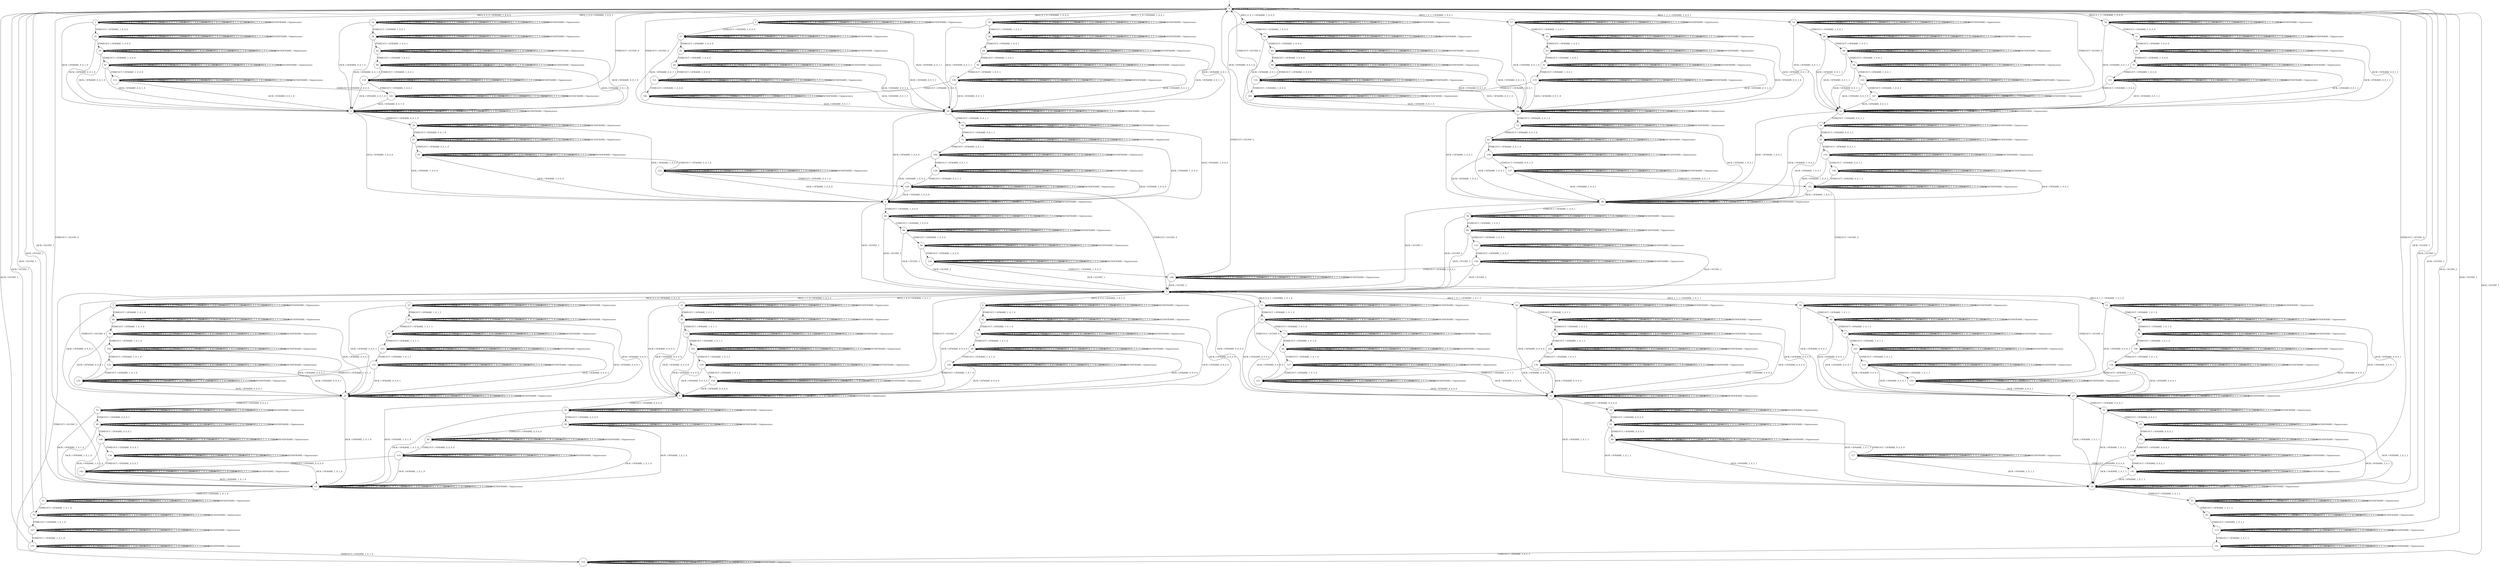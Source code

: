 digraph g {

	s0 [shape="circle" label="0"];
	s1 [shape="circle" label="1"];
	s2 [shape="circle" label="2"];
	s3 [shape="circle" label="3"];
	s4 [shape="circle" label="4"];
	s5 [shape="circle" label="5"];
	s6 [shape="circle" label="6"];
	s7 [shape="circle" label="7"];
	s8 [shape="circle" label="8"];
	s9 [shape="circle" label="9"];
	s10 [shape="circle" label="10"];
	s11 [shape="circle" label="11"];
	s12 [shape="circle" label="12"];
	s13 [shape="circle" label="13"];
	s14 [shape="circle" label="14"];
	s15 [shape="circle" label="15"];
	s16 [shape="circle" label="16"];
	s17 [shape="circle" label="17"];
	s18 [shape="circle" label="18"];
	s19 [shape="circle" label="19"];
	s20 [shape="circle" label="20"];
	s21 [shape="circle" label="21"];
	s22 [shape="circle" label="22"];
	s23 [shape="circle" label="23"];
	s24 [shape="circle" label="24"];
	s25 [shape="circle" label="25"];
	s26 [shape="circle" label="26"];
	s27 [shape="circle" label="27"];
	s28 [shape="circle" label="28"];
	s29 [shape="circle" label="29"];
	s30 [shape="circle" label="30"];
	s31 [shape="circle" label="31"];
	s32 [shape="circle" label="32"];
	s33 [shape="circle" label="33"];
	s34 [shape="circle" label="34"];
	s35 [shape="circle" label="35"];
	s36 [shape="circle" label="36"];
	s37 [shape="circle" label="37"];
	s38 [shape="circle" label="38"];
	s39 [shape="circle" label="39"];
	s40 [shape="circle" label="40"];
	s41 [shape="circle" label="41"];
	s42 [shape="circle" label="42"];
	s43 [shape="circle" label="43"];
	s44 [shape="circle" label="44"];
	s45 [shape="circle" label="45"];
	s46 [shape="circle" label="46"];
	s47 [shape="circle" label="47"];
	s48 [shape="circle" label="48"];
	s49 [shape="circle" label="49"];
	s50 [shape="circle" label="50"];
	s51 [shape="circle" label="51"];
	s52 [shape="circle" label="52"];
	s53 [shape="circle" label="53"];
	s54 [shape="circle" label="54"];
	s55 [shape="circle" label="55"];
	s56 [shape="circle" label="56"];
	s57 [shape="circle" label="57"];
	s58 [shape="circle" label="58"];
	s59 [shape="circle" label="59"];
	s60 [shape="circle" label="60"];
	s61 [shape="circle" label="61"];
	s62 [shape="circle" label="62"];
	s63 [shape="circle" label="63"];
	s64 [shape="circle" label="64"];
	s65 [shape="circle" label="65"];
	s66 [shape="circle" label="66"];
	s67 [shape="circle" label="67"];
	s68 [shape="circle" label="68"];
	s69 [shape="circle" label="69"];
	s70 [shape="circle" label="70"];
	s71 [shape="circle" label="71"];
	s72 [shape="circle" label="72"];
	s73 [shape="circle" label="73"];
	s74 [shape="circle" label="74"];
	s75 [shape="circle" label="75"];
	s76 [shape="circle" label="76"];
	s77 [shape="circle" label="77"];
	s78 [shape="circle" label="78"];
	s79 [shape="circle" label="79"];
	s80 [shape="circle" label="80"];
	s81 [shape="circle" label="81"];
	s82 [shape="circle" label="82"];
	s83 [shape="circle" label="83"];
	s84 [shape="circle" label="84"];
	s85 [shape="circle" label="85"];
	s86 [shape="circle" label="86"];
	s87 [shape="circle" label="87"];
	s88 [shape="circle" label="88"];
	s89 [shape="circle" label="89"];
	s90 [shape="circle" label="90"];
	s91 [shape="circle" label="91"];
	s92 [shape="circle" label="92"];
	s93 [shape="circle" label="93"];
	s94 [shape="circle" label="94"];
	s95 [shape="circle" label="95"];
	s96 [shape="circle" label="96"];
	s97 [shape="circle" label="97"];
	s98 [shape="circle" label="98"];
	s99 [shape="circle" label="99"];
	s100 [shape="circle" label="100"];
	s101 [shape="circle" label="101"];
	s102 [shape="circle" label="102"];
	s103 [shape="circle" label="103"];
	s104 [shape="circle" label="104"];
	s105 [shape="circle" label="105"];
	s106 [shape="circle" label="106"];
	s107 [shape="circle" label="107"];
	s108 [shape="circle" label="108"];
	s109 [shape="circle" label="109"];
	s110 [shape="circle" label="110"];
	s111 [shape="circle" label="111"];
	s112 [shape="circle" label="112"];
	s113 [shape="circle" label="113"];
	s114 [shape="circle" label="114"];
	s115 [shape="circle" label="115"];
	s116 [shape="circle" label="116"];
	s117 [shape="circle" label="117"];
	s118 [shape="circle" label="118"];
	s119 [shape="circle" label="119"];
	s120 [shape="circle" label="120"];
	s121 [shape="circle" label="121"];
	s122 [shape="circle" label="122"];
	s123 [shape="circle" label="123"];
	s124 [shape="circle" label="124"];
	s125 [shape="circle" label="125"];
	s126 [shape="circle" label="126"];
	s127 [shape="circle" label="127"];
	s128 [shape="circle" label="128"];
	s129 [shape="circle" label="129"];
	s130 [shape="circle" label="130"];
	s131 [shape="circle" label="131"];
	s132 [shape="circle" label="132"];
	s133 [shape="circle" label="133"];
	s134 [shape="circle" label="134"];
	s135 [shape="circle" label="135"];
	s136 [shape="circle" label="136"];
	s137 [shape="circle" label="137"];
	s138 [shape="circle" label="138"];
	s139 [shape="circle" label="139"];
	s140 [shape="circle" label="140"];
	s141 [shape="circle" label="141"];
	s142 [shape="circle" label="142"];
	s143 [shape="circle" label="143"];
	s144 [shape="circle" label="144"];
	s145 [shape="circle" label="145"];
	s146 [shape="circle" label="146"];
	s147 [shape="circle" label="147"];
	s148 [shape="circle" label="148"];
	s149 [shape="circle" label="149"];
	s150 [shape="circle" label="150"];
	s151 [shape="circle" label="151"];
	s152 [shape="circle" label="152"];
	s153 [shape="circle" label="153"];
	s154 [shape="circle" label="154"];
	s155 [shape="circle" label="155"];
	s0 -> s0 [label="IACK / ONOK"];
	s0 -> s1 [label="IREQ_0_0_0 / OFRAME_1_0_0_0"];
	s0 -> s9 [label="IREQ_0_0_1 / OFRAME_1_0_0_0"];
	s0 -> s2 [label="IREQ_0_1_0 / OFRAME_1_0_0_0"];
	s0 -> s10 [label="IREQ_0_1_1 / OFRAME_1_0_0_0"];
	s0 -> s16 [label="IREQ_1_0_0 / OFRAME_1_0_0_1"];
	s0 -> s17 [label="IREQ_1_0_1 / OFRAME_1_0_0_1"];
	s0 -> s18 [label="IREQ_1_1_0 / OFRAME_1_0_0_1"];
	s0 -> s19 [label="IREQ_1_1_1 / OFRAME_1_0_0_1"];
	s0 -> s0 [label="ISENDFRAME / Oquiescence"];
	s0 -> s0 [label="ITIMEOUT / ONOK"];
	s1 -> s3 [label="IACK / OFRAME_0_0_1_0"];
	s1 -> s1 [label="IREQ_0_0_0 / ONOK"];
	s1 -> s1 [label="IREQ_0_0_1 / ONOK"];
	s1 -> s1 [label="IREQ_0_1_0 / ONOK"];
	s1 -> s1 [label="IREQ_0_1_1 / ONOK"];
	s1 -> s1 [label="IREQ_1_0_0 / ONOK"];
	s1 -> s1 [label="IREQ_1_0_1 / ONOK"];
	s1 -> s1 [label="IREQ_1_1_0 / ONOK"];
	s1 -> s1 [label="IREQ_1_1_1 / ONOK"];
	s1 -> s1 [label="ISENDFRAME / Oquiescence"];
	s1 -> s31 [label="ITIMEOUT / OFRAME_1_0_0_0"];
	s2 -> s20 [label="IACK / OFRAME_0_0_1_1"];
	s2 -> s2 [label="IREQ_0_0_0 / ONOK"];
	s2 -> s2 [label="IREQ_0_0_1 / ONOK"];
	s2 -> s2 [label="IREQ_0_1_0 / ONOK"];
	s2 -> s2 [label="IREQ_0_1_1 / ONOK"];
	s2 -> s2 [label="IREQ_1_0_0 / ONOK"];
	s2 -> s2 [label="IREQ_1_0_1 / ONOK"];
	s2 -> s2 [label="IREQ_1_1_0 / ONOK"];
	s2 -> s2 [label="IREQ_1_1_1 / ONOK"];
	s2 -> s2 [label="ISENDFRAME / Oquiescence"];
	s2 -> s37 [label="ITIMEOUT / OFRAME_1_0_0_0"];
	s3 -> s4 [label="IACK / OFRAME_1_0_0_0"];
	s3 -> s3 [label="IREQ_0_0_0 / ONOK"];
	s3 -> s3 [label="IREQ_0_0_1 / ONOK"];
	s3 -> s3 [label="IREQ_0_1_0 / ONOK"];
	s3 -> s3 [label="IREQ_0_1_1 / ONOK"];
	s3 -> s3 [label="IREQ_1_0_0 / ONOK"];
	s3 -> s3 [label="IREQ_1_0_1 / ONOK"];
	s3 -> s3 [label="IREQ_1_1_0 / ONOK"];
	s3 -> s3 [label="IREQ_1_1_1 / ONOK"];
	s3 -> s3 [label="ISENDFRAME / Oquiescence"];
	s3 -> s39 [label="ITIMEOUT / OFRAME_0_0_1_0"];
	s4 -> s5 [label="IACK / OCONF_1"];
	s4 -> s4 [label="IREQ_0_0_0 / ONOK"];
	s4 -> s4 [label="IREQ_0_0_1 / ONOK"];
	s4 -> s4 [label="IREQ_0_1_0 / ONOK"];
	s4 -> s4 [label="IREQ_0_1_1 / ONOK"];
	s4 -> s4 [label="IREQ_1_0_0 / ONOK"];
	s4 -> s4 [label="IREQ_1_0_1 / ONOK"];
	s4 -> s4 [label="IREQ_1_1_0 / ONOK"];
	s4 -> s4 [label="IREQ_1_1_1 / ONOK"];
	s4 -> s4 [label="ISENDFRAME / Oquiescence"];
	s4 -> s40 [label="ITIMEOUT / OFRAME_1_0_0_0"];
	s5 -> s5 [label="IACK / ONOK"];
	s5 -> s6 [label="IREQ_0_0_0 / OFRAME_1_0_1_0"];
	s5 -> s11 [label="IREQ_0_0_1 / OFRAME_1_0_1_0"];
	s5 -> s7 [label="IREQ_0_1_0 / OFRAME_1_0_1_0"];
	s5 -> s12 [label="IREQ_0_1_1 / OFRAME_1_0_1_0"];
	s5 -> s21 [label="IREQ_1_0_0 / OFRAME_1_0_1_1"];
	s5 -> s22 [label="IREQ_1_0_1 / OFRAME_1_0_1_1"];
	s5 -> s23 [label="IREQ_1_1_0 / OFRAME_1_0_1_1"];
	s5 -> s24 [label="IREQ_1_1_1 / OFRAME_1_0_1_1"];
	s5 -> s5 [label="ISENDFRAME / Oquiescence"];
	s5 -> s5 [label="ITIMEOUT / ONOK"];
	s6 -> s8 [label="IACK / OFRAME_0_0_0_0"];
	s6 -> s6 [label="IREQ_0_0_0 / ONOK"];
	s6 -> s6 [label="IREQ_0_0_1 / ONOK"];
	s6 -> s6 [label="IREQ_0_1_0 / ONOK"];
	s6 -> s6 [label="IREQ_0_1_1 / ONOK"];
	s6 -> s6 [label="IREQ_1_0_0 / ONOK"];
	s6 -> s6 [label="IREQ_1_0_1 / ONOK"];
	s6 -> s6 [label="IREQ_1_1_0 / ONOK"];
	s6 -> s6 [label="IREQ_1_1_1 / ONOK"];
	s6 -> s6 [label="ISENDFRAME / Oquiescence"];
	s6 -> s42 [label="ITIMEOUT / OFRAME_1_0_1_0"];
	s7 -> s25 [label="IACK / OFRAME_0_0_0_1"];
	s7 -> s7 [label="IREQ_0_0_0 / ONOK"];
	s7 -> s7 [label="IREQ_0_0_1 / ONOK"];
	s7 -> s7 [label="IREQ_0_1_0 / ONOK"];
	s7 -> s7 [label="IREQ_0_1_1 / ONOK"];
	s7 -> s7 [label="IREQ_1_0_0 / ONOK"];
	s7 -> s7 [label="IREQ_1_0_1 / ONOK"];
	s7 -> s7 [label="IREQ_1_1_0 / ONOK"];
	s7 -> s7 [label="IREQ_1_1_1 / ONOK"];
	s7 -> s7 [label="ISENDFRAME / Oquiescence"];
	s7 -> s48 [label="ITIMEOUT / OFRAME_1_0_1_0"];
	s8 -> s13 [label="IACK / OFRAME_1_0_1_0"];
	s8 -> s8 [label="IREQ_0_0_0 / ONOK"];
	s8 -> s8 [label="IREQ_0_0_1 / ONOK"];
	s8 -> s8 [label="IREQ_0_1_0 / ONOK"];
	s8 -> s8 [label="IREQ_0_1_1 / ONOK"];
	s8 -> s8 [label="IREQ_1_0_0 / ONOK"];
	s8 -> s8 [label="IREQ_1_0_1 / ONOK"];
	s8 -> s8 [label="IREQ_1_1_0 / ONOK"];
	s8 -> s8 [label="IREQ_1_1_1 / ONOK"];
	s8 -> s8 [label="ISENDFRAME / Oquiescence"];
	s8 -> s30 [label="ITIMEOUT / OFRAME_0_0_0_0"];
	s9 -> s14 [label="IACK / OFRAME_0_0_1_0"];
	s9 -> s9 [label="IREQ_0_0_0 / ONOK"];
	s9 -> s9 [label="IREQ_0_0_1 / ONOK"];
	s9 -> s9 [label="IREQ_0_1_0 / ONOK"];
	s9 -> s9 [label="IREQ_0_1_1 / ONOK"];
	s9 -> s9 [label="IREQ_1_0_0 / ONOK"];
	s9 -> s9 [label="IREQ_1_0_1 / ONOK"];
	s9 -> s9 [label="IREQ_1_1_0 / ONOK"];
	s9 -> s9 [label="IREQ_1_1_1 / ONOK"];
	s9 -> s9 [label="ISENDFRAME / Oquiescence"];
	s9 -> s32 [label="ITIMEOUT / OFRAME_1_0_0_0"];
	s10 -> s26 [label="IACK / OFRAME_0_0_1_1"];
	s10 -> s10 [label="IREQ_0_0_0 / ONOK"];
	s10 -> s10 [label="IREQ_0_0_1 / ONOK"];
	s10 -> s10 [label="IREQ_0_1_0 / ONOK"];
	s10 -> s10 [label="IREQ_0_1_1 / ONOK"];
	s10 -> s10 [label="IREQ_1_0_0 / ONOK"];
	s10 -> s10 [label="IREQ_1_0_1 / ONOK"];
	s10 -> s10 [label="IREQ_1_1_0 / ONOK"];
	s10 -> s10 [label="IREQ_1_1_1 / ONOK"];
	s10 -> s10 [label="ISENDFRAME / Oquiescence"];
	s10 -> s41 [label="ITIMEOUT / OFRAME_1_0_0_0"];
	s11 -> s15 [label="IACK / OFRAME_0_0_0_0"];
	s11 -> s11 [label="IREQ_0_0_0 / ONOK"];
	s11 -> s11 [label="IREQ_0_0_1 / ONOK"];
	s11 -> s11 [label="IREQ_0_1_0 / ONOK"];
	s11 -> s11 [label="IREQ_0_1_1 / ONOK"];
	s11 -> s11 [label="IREQ_1_0_0 / ONOK"];
	s11 -> s11 [label="IREQ_1_0_1 / ONOK"];
	s11 -> s11 [label="IREQ_1_1_0 / ONOK"];
	s11 -> s11 [label="IREQ_1_1_1 / ONOK"];
	s11 -> s11 [label="ISENDFRAME / Oquiescence"];
	s11 -> s43 [label="ITIMEOUT / OFRAME_1_0_1_0"];
	s12 -> s27 [label="IACK / OFRAME_0_0_0_1"];
	s12 -> s12 [label="IREQ_0_0_0 / ONOK"];
	s12 -> s12 [label="IREQ_0_0_1 / ONOK"];
	s12 -> s12 [label="IREQ_0_1_0 / ONOK"];
	s12 -> s12 [label="IREQ_0_1_1 / ONOK"];
	s12 -> s12 [label="IREQ_1_0_0 / ONOK"];
	s12 -> s12 [label="IREQ_1_0_1 / ONOK"];
	s12 -> s12 [label="IREQ_1_1_0 / ONOK"];
	s12 -> s12 [label="IREQ_1_1_1 / ONOK"];
	s12 -> s12 [label="ISENDFRAME / Oquiescence"];
	s12 -> s50 [label="ITIMEOUT / OFRAME_1_0_1_0"];
	s13 -> s0 [label="IACK / OCONF_1"];
	s13 -> s13 [label="IREQ_0_0_0 / ONOK"];
	s13 -> s13 [label="IREQ_0_0_1 / ONOK"];
	s13 -> s13 [label="IREQ_0_1_0 / ONOK"];
	s13 -> s13 [label="IREQ_0_1_1 / ONOK"];
	s13 -> s13 [label="IREQ_1_0_0 / ONOK"];
	s13 -> s13 [label="IREQ_1_0_1 / ONOK"];
	s13 -> s13 [label="IREQ_1_1_0 / ONOK"];
	s13 -> s13 [label="IREQ_1_1_1 / ONOK"];
	s13 -> s13 [label="ISENDFRAME / Oquiescence"];
	s13 -> s51 [label="ITIMEOUT / OFRAME_1_0_1_0"];
	s14 -> s28 [label="IACK / OFRAME_1_0_0_1"];
	s14 -> s14 [label="IREQ_0_0_0 / ONOK"];
	s14 -> s14 [label="IREQ_0_0_1 / ONOK"];
	s14 -> s14 [label="IREQ_0_1_0 / ONOK"];
	s14 -> s14 [label="IREQ_0_1_1 / ONOK"];
	s14 -> s14 [label="IREQ_1_0_0 / ONOK"];
	s14 -> s14 [label="IREQ_1_0_1 / ONOK"];
	s14 -> s14 [label="IREQ_1_1_0 / ONOK"];
	s14 -> s14 [label="IREQ_1_1_1 / ONOK"];
	s14 -> s14 [label="ISENDFRAME / Oquiescence"];
	s14 -> s53 [label="ITIMEOUT / OFRAME_0_0_1_0"];
	s15 -> s29 [label="IACK / OFRAME_1_0_1_1"];
	s15 -> s15 [label="IREQ_0_0_0 / ONOK"];
	s15 -> s15 [label="IREQ_0_0_1 / ONOK"];
	s15 -> s15 [label="IREQ_0_1_0 / ONOK"];
	s15 -> s15 [label="IREQ_0_1_1 / ONOK"];
	s15 -> s15 [label="IREQ_1_0_0 / ONOK"];
	s15 -> s15 [label="IREQ_1_0_1 / ONOK"];
	s15 -> s15 [label="IREQ_1_1_0 / ONOK"];
	s15 -> s15 [label="IREQ_1_1_1 / ONOK"];
	s15 -> s15 [label="ISENDFRAME / Oquiescence"];
	s15 -> s33 [label="ITIMEOUT / OFRAME_0_0_0_0"];
	s16 -> s3 [label="IACK / OFRAME_0_0_1_0"];
	s16 -> s16 [label="IREQ_0_0_0 / ONOK"];
	s16 -> s16 [label="IREQ_0_0_1 / ONOK"];
	s16 -> s16 [label="IREQ_0_1_0 / ONOK"];
	s16 -> s16 [label="IREQ_0_1_1 / ONOK"];
	s16 -> s16 [label="IREQ_1_0_0 / ONOK"];
	s16 -> s16 [label="IREQ_1_0_1 / ONOK"];
	s16 -> s16 [label="IREQ_1_1_0 / ONOK"];
	s16 -> s16 [label="IREQ_1_1_1 / ONOK"];
	s16 -> s16 [label="ISENDFRAME / Oquiescence"];
	s16 -> s34 [label="ITIMEOUT / OFRAME_1_0_0_1"];
	s17 -> s14 [label="IACK / OFRAME_0_0_1_0"];
	s17 -> s17 [label="IREQ_0_0_0 / ONOK"];
	s17 -> s17 [label="IREQ_0_0_1 / ONOK"];
	s17 -> s17 [label="IREQ_0_1_0 / ONOK"];
	s17 -> s17 [label="IREQ_0_1_1 / ONOK"];
	s17 -> s17 [label="IREQ_1_0_0 / ONOK"];
	s17 -> s17 [label="IREQ_1_0_1 / ONOK"];
	s17 -> s17 [label="IREQ_1_1_0 / ONOK"];
	s17 -> s17 [label="IREQ_1_1_1 / ONOK"];
	s17 -> s17 [label="ISENDFRAME / Oquiescence"];
	s17 -> s35 [label="ITIMEOUT / OFRAME_1_0_0_1"];
	s18 -> s20 [label="IACK / OFRAME_0_0_1_1"];
	s18 -> s18 [label="IREQ_0_0_0 / ONOK"];
	s18 -> s18 [label="IREQ_0_0_1 / ONOK"];
	s18 -> s18 [label="IREQ_0_1_0 / ONOK"];
	s18 -> s18 [label="IREQ_0_1_1 / ONOK"];
	s18 -> s18 [label="IREQ_1_0_0 / ONOK"];
	s18 -> s18 [label="IREQ_1_0_1 / ONOK"];
	s18 -> s18 [label="IREQ_1_1_0 / ONOK"];
	s18 -> s18 [label="IREQ_1_1_1 / ONOK"];
	s18 -> s18 [label="ISENDFRAME / Oquiescence"];
	s18 -> s36 [label="ITIMEOUT / OFRAME_1_0_0_1"];
	s19 -> s26 [label="IACK / OFRAME_0_0_1_1"];
	s19 -> s19 [label="IREQ_0_0_0 / ONOK"];
	s19 -> s19 [label="IREQ_0_0_1 / ONOK"];
	s19 -> s19 [label="IREQ_0_1_0 / ONOK"];
	s19 -> s19 [label="IREQ_0_1_1 / ONOK"];
	s19 -> s19 [label="IREQ_1_0_0 / ONOK"];
	s19 -> s19 [label="IREQ_1_0_1 / ONOK"];
	s19 -> s19 [label="IREQ_1_1_0 / ONOK"];
	s19 -> s19 [label="IREQ_1_1_1 / ONOK"];
	s19 -> s19 [label="ISENDFRAME / Oquiescence"];
	s19 -> s38 [label="ITIMEOUT / OFRAME_1_0_0_1"];
	s20 -> s4 [label="IACK / OFRAME_1_0_0_0"];
	s20 -> s20 [label="IREQ_0_0_0 / ONOK"];
	s20 -> s20 [label="IREQ_0_0_1 / ONOK"];
	s20 -> s20 [label="IREQ_0_1_0 / ONOK"];
	s20 -> s20 [label="IREQ_0_1_1 / ONOK"];
	s20 -> s20 [label="IREQ_1_0_0 / ONOK"];
	s20 -> s20 [label="IREQ_1_0_1 / ONOK"];
	s20 -> s20 [label="IREQ_1_1_0 / ONOK"];
	s20 -> s20 [label="IREQ_1_1_1 / ONOK"];
	s20 -> s20 [label="ISENDFRAME / Oquiescence"];
	s20 -> s44 [label="ITIMEOUT / OFRAME_0_0_1_1"];
	s21 -> s8 [label="IACK / OFRAME_0_0_0_0"];
	s21 -> s21 [label="IREQ_0_0_0 / ONOK"];
	s21 -> s21 [label="IREQ_0_0_1 / ONOK"];
	s21 -> s21 [label="IREQ_0_1_0 / ONOK"];
	s21 -> s21 [label="IREQ_0_1_1 / ONOK"];
	s21 -> s21 [label="IREQ_1_0_0 / ONOK"];
	s21 -> s21 [label="IREQ_1_0_1 / ONOK"];
	s21 -> s21 [label="IREQ_1_1_0 / ONOK"];
	s21 -> s21 [label="IREQ_1_1_1 / ONOK"];
	s21 -> s21 [label="ISENDFRAME / Oquiescence"];
	s21 -> s45 [label="ITIMEOUT / OFRAME_1_0_1_1"];
	s22 -> s15 [label="IACK / OFRAME_0_0_0_0"];
	s22 -> s22 [label="IREQ_0_0_0 / ONOK"];
	s22 -> s22 [label="IREQ_0_0_1 / ONOK"];
	s22 -> s22 [label="IREQ_0_1_0 / ONOK"];
	s22 -> s22 [label="IREQ_0_1_1 / ONOK"];
	s22 -> s22 [label="IREQ_1_0_0 / ONOK"];
	s22 -> s22 [label="IREQ_1_0_1 / ONOK"];
	s22 -> s22 [label="IREQ_1_1_0 / ONOK"];
	s22 -> s22 [label="IREQ_1_1_1 / ONOK"];
	s22 -> s22 [label="ISENDFRAME / Oquiescence"];
	s22 -> s46 [label="ITIMEOUT / OFRAME_1_0_1_1"];
	s23 -> s25 [label="IACK / OFRAME_0_0_0_1"];
	s23 -> s23 [label="IREQ_0_0_0 / ONOK"];
	s23 -> s23 [label="IREQ_0_0_1 / ONOK"];
	s23 -> s23 [label="IREQ_0_1_0 / ONOK"];
	s23 -> s23 [label="IREQ_0_1_1 / ONOK"];
	s23 -> s23 [label="IREQ_1_0_0 / ONOK"];
	s23 -> s23 [label="IREQ_1_0_1 / ONOK"];
	s23 -> s23 [label="IREQ_1_1_0 / ONOK"];
	s23 -> s23 [label="IREQ_1_1_1 / ONOK"];
	s23 -> s23 [label="ISENDFRAME / Oquiescence"];
	s23 -> s47 [label="ITIMEOUT / OFRAME_1_0_1_1"];
	s24 -> s27 [label="IACK / OFRAME_0_0_0_1"];
	s24 -> s24 [label="IREQ_0_0_0 / ONOK"];
	s24 -> s24 [label="IREQ_0_0_1 / ONOK"];
	s24 -> s24 [label="IREQ_0_1_0 / ONOK"];
	s24 -> s24 [label="IREQ_0_1_1 / ONOK"];
	s24 -> s24 [label="IREQ_1_0_0 / ONOK"];
	s24 -> s24 [label="IREQ_1_0_1 / ONOK"];
	s24 -> s24 [label="IREQ_1_1_0 / ONOK"];
	s24 -> s24 [label="IREQ_1_1_1 / ONOK"];
	s24 -> s24 [label="ISENDFRAME / Oquiescence"];
	s24 -> s49 [label="ITIMEOUT / OFRAME_1_0_1_1"];
	s25 -> s13 [label="IACK / OFRAME_1_0_1_0"];
	s25 -> s25 [label="IREQ_0_0_0 / ONOK"];
	s25 -> s25 [label="IREQ_0_0_1 / ONOK"];
	s25 -> s25 [label="IREQ_0_1_0 / ONOK"];
	s25 -> s25 [label="IREQ_0_1_1 / ONOK"];
	s25 -> s25 [label="IREQ_1_0_0 / ONOK"];
	s25 -> s25 [label="IREQ_1_0_1 / ONOK"];
	s25 -> s25 [label="IREQ_1_1_0 / ONOK"];
	s25 -> s25 [label="IREQ_1_1_1 / ONOK"];
	s25 -> s25 [label="ISENDFRAME / Oquiescence"];
	s25 -> s52 [label="ITIMEOUT / OFRAME_0_0_0_1"];
	s26 -> s28 [label="IACK / OFRAME_1_0_0_1"];
	s26 -> s26 [label="IREQ_0_0_0 / ONOK"];
	s26 -> s26 [label="IREQ_0_0_1 / ONOK"];
	s26 -> s26 [label="IREQ_0_1_0 / ONOK"];
	s26 -> s26 [label="IREQ_0_1_1 / ONOK"];
	s26 -> s26 [label="IREQ_1_0_0 / ONOK"];
	s26 -> s26 [label="IREQ_1_0_1 / ONOK"];
	s26 -> s26 [label="IREQ_1_1_0 / ONOK"];
	s26 -> s26 [label="IREQ_1_1_1 / ONOK"];
	s26 -> s26 [label="ISENDFRAME / Oquiescence"];
	s26 -> s54 [label="ITIMEOUT / OFRAME_0_0_1_1"];
	s27 -> s29 [label="IACK / OFRAME_1_0_1_1"];
	s27 -> s27 [label="IREQ_0_0_0 / ONOK"];
	s27 -> s27 [label="IREQ_0_0_1 / ONOK"];
	s27 -> s27 [label="IREQ_0_1_0 / ONOK"];
	s27 -> s27 [label="IREQ_0_1_1 / ONOK"];
	s27 -> s27 [label="IREQ_1_0_0 / ONOK"];
	s27 -> s27 [label="IREQ_1_0_1 / ONOK"];
	s27 -> s27 [label="IREQ_1_1_0 / ONOK"];
	s27 -> s27 [label="IREQ_1_1_1 / ONOK"];
	s27 -> s27 [label="ISENDFRAME / Oquiescence"];
	s27 -> s55 [label="ITIMEOUT / OFRAME_0_0_0_1"];
	s28 -> s5 [label="IACK / OCONF_1"];
	s28 -> s28 [label="IREQ_0_0_0 / ONOK"];
	s28 -> s28 [label="IREQ_0_0_1 / ONOK"];
	s28 -> s28 [label="IREQ_0_1_0 / ONOK"];
	s28 -> s28 [label="IREQ_0_1_1 / ONOK"];
	s28 -> s28 [label="IREQ_1_0_0 / ONOK"];
	s28 -> s28 [label="IREQ_1_0_1 / ONOK"];
	s28 -> s28 [label="IREQ_1_1_0 / ONOK"];
	s28 -> s28 [label="IREQ_1_1_1 / ONOK"];
	s28 -> s28 [label="ISENDFRAME / Oquiescence"];
	s28 -> s56 [label="ITIMEOUT / OFRAME_1_0_0_1"];
	s29 -> s0 [label="IACK / OCONF_1"];
	s29 -> s29 [label="IREQ_0_0_0 / ONOK"];
	s29 -> s29 [label="IREQ_0_0_1 / ONOK"];
	s29 -> s29 [label="IREQ_0_1_0 / ONOK"];
	s29 -> s29 [label="IREQ_0_1_1 / ONOK"];
	s29 -> s29 [label="IREQ_1_0_0 / ONOK"];
	s29 -> s29 [label="IREQ_1_0_1 / ONOK"];
	s29 -> s29 [label="IREQ_1_1_0 / ONOK"];
	s29 -> s29 [label="IREQ_1_1_1 / ONOK"];
	s29 -> s29 [label="ISENDFRAME / Oquiescence"];
	s29 -> s57 [label="ITIMEOUT / OFRAME_1_0_1_1"];
	s30 -> s13 [label="IACK / OFRAME_1_0_1_0"];
	s30 -> s30 [label="IREQ_0_0_0 / ONOK"];
	s30 -> s30 [label="IREQ_0_0_1 / ONOK"];
	s30 -> s30 [label="IREQ_0_1_0 / ONOK"];
	s30 -> s30 [label="IREQ_0_1_1 / ONOK"];
	s30 -> s30 [label="IREQ_1_0_0 / ONOK"];
	s30 -> s30 [label="IREQ_1_0_1 / ONOK"];
	s30 -> s30 [label="IREQ_1_1_0 / ONOK"];
	s30 -> s30 [label="IREQ_1_1_1 / ONOK"];
	s30 -> s30 [label="ISENDFRAME / Oquiescence"];
	s30 -> s58 [label="ITIMEOUT / OFRAME_0_0_0_0"];
	s31 -> s3 [label="IACK / OFRAME_0_0_1_0"];
	s31 -> s31 [label="IREQ_0_0_0 / ONOK"];
	s31 -> s31 [label="IREQ_0_0_1 / ONOK"];
	s31 -> s31 [label="IREQ_0_1_0 / ONOK"];
	s31 -> s31 [label="IREQ_0_1_1 / ONOK"];
	s31 -> s31 [label="IREQ_1_0_0 / ONOK"];
	s31 -> s31 [label="IREQ_1_0_1 / ONOK"];
	s31 -> s31 [label="IREQ_1_1_0 / ONOK"];
	s31 -> s31 [label="IREQ_1_1_1 / ONOK"];
	s31 -> s31 [label="ISENDFRAME / Oquiescence"];
	s31 -> s59 [label="ITIMEOUT / OFRAME_1_0_0_0"];
	s32 -> s14 [label="IACK / OFRAME_0_0_1_0"];
	s32 -> s32 [label="IREQ_0_0_0 / ONOK"];
	s32 -> s32 [label="IREQ_0_0_1 / ONOK"];
	s32 -> s32 [label="IREQ_0_1_0 / ONOK"];
	s32 -> s32 [label="IREQ_0_1_1 / ONOK"];
	s32 -> s32 [label="IREQ_1_0_0 / ONOK"];
	s32 -> s32 [label="IREQ_1_0_1 / ONOK"];
	s32 -> s32 [label="IREQ_1_1_0 / ONOK"];
	s32 -> s32 [label="IREQ_1_1_1 / ONOK"];
	s32 -> s32 [label="ISENDFRAME / Oquiescence"];
	s32 -> s60 [label="ITIMEOUT / OFRAME_1_0_0_0"];
	s33 -> s29 [label="IACK / OFRAME_1_0_1_1"];
	s33 -> s33 [label="IREQ_0_0_0 / ONOK"];
	s33 -> s33 [label="IREQ_0_0_1 / ONOK"];
	s33 -> s33 [label="IREQ_0_1_0 / ONOK"];
	s33 -> s33 [label="IREQ_0_1_1 / ONOK"];
	s33 -> s33 [label="IREQ_1_0_0 / ONOK"];
	s33 -> s33 [label="IREQ_1_0_1 / ONOK"];
	s33 -> s33 [label="IREQ_1_1_0 / ONOK"];
	s33 -> s33 [label="IREQ_1_1_1 / ONOK"];
	s33 -> s33 [label="ISENDFRAME / Oquiescence"];
	s33 -> s61 [label="ITIMEOUT / OFRAME_0_0_0_0"];
	s34 -> s3 [label="IACK / OFRAME_0_0_1_0"];
	s34 -> s34 [label="IREQ_0_0_0 / ONOK"];
	s34 -> s34 [label="IREQ_0_0_1 / ONOK"];
	s34 -> s34 [label="IREQ_0_1_0 / ONOK"];
	s34 -> s34 [label="IREQ_0_1_1 / ONOK"];
	s34 -> s34 [label="IREQ_1_0_0 / ONOK"];
	s34 -> s34 [label="IREQ_1_0_1 / ONOK"];
	s34 -> s34 [label="IREQ_1_1_0 / ONOK"];
	s34 -> s34 [label="IREQ_1_1_1 / ONOK"];
	s34 -> s34 [label="ISENDFRAME / Oquiescence"];
	s34 -> s62 [label="ITIMEOUT / OFRAME_1_0_0_1"];
	s35 -> s14 [label="IACK / OFRAME_0_0_1_0"];
	s35 -> s35 [label="IREQ_0_0_0 / ONOK"];
	s35 -> s35 [label="IREQ_0_0_1 / ONOK"];
	s35 -> s35 [label="IREQ_0_1_0 / ONOK"];
	s35 -> s35 [label="IREQ_0_1_1 / ONOK"];
	s35 -> s35 [label="IREQ_1_0_0 / ONOK"];
	s35 -> s35 [label="IREQ_1_0_1 / ONOK"];
	s35 -> s35 [label="IREQ_1_1_0 / ONOK"];
	s35 -> s35 [label="IREQ_1_1_1 / ONOK"];
	s35 -> s35 [label="ISENDFRAME / Oquiescence"];
	s35 -> s63 [label="ITIMEOUT / OFRAME_1_0_0_1"];
	s36 -> s20 [label="IACK / OFRAME_0_0_1_1"];
	s36 -> s36 [label="IREQ_0_0_0 / ONOK"];
	s36 -> s36 [label="IREQ_0_0_1 / ONOK"];
	s36 -> s36 [label="IREQ_0_1_0 / ONOK"];
	s36 -> s36 [label="IREQ_0_1_1 / ONOK"];
	s36 -> s36 [label="IREQ_1_0_0 / ONOK"];
	s36 -> s36 [label="IREQ_1_0_1 / ONOK"];
	s36 -> s36 [label="IREQ_1_1_0 / ONOK"];
	s36 -> s36 [label="IREQ_1_1_1 / ONOK"];
	s36 -> s36 [label="ISENDFRAME / Oquiescence"];
	s36 -> s64 [label="ITIMEOUT / OFRAME_1_0_0_1"];
	s37 -> s20 [label="IACK / OFRAME_0_0_1_1"];
	s37 -> s37 [label="IREQ_0_0_0 / ONOK"];
	s37 -> s37 [label="IREQ_0_0_1 / ONOK"];
	s37 -> s37 [label="IREQ_0_1_0 / ONOK"];
	s37 -> s37 [label="IREQ_0_1_1 / ONOK"];
	s37 -> s37 [label="IREQ_1_0_0 / ONOK"];
	s37 -> s37 [label="IREQ_1_0_1 / ONOK"];
	s37 -> s37 [label="IREQ_1_1_0 / ONOK"];
	s37 -> s37 [label="IREQ_1_1_1 / ONOK"];
	s37 -> s37 [label="ISENDFRAME / Oquiescence"];
	s37 -> s65 [label="ITIMEOUT / OFRAME_1_0_0_0"];
	s38 -> s26 [label="IACK / OFRAME_0_0_1_1"];
	s38 -> s38 [label="IREQ_0_0_0 / ONOK"];
	s38 -> s38 [label="IREQ_0_0_1 / ONOK"];
	s38 -> s38 [label="IREQ_0_1_0 / ONOK"];
	s38 -> s38 [label="IREQ_0_1_1 / ONOK"];
	s38 -> s38 [label="IREQ_1_0_0 / ONOK"];
	s38 -> s38 [label="IREQ_1_0_1 / ONOK"];
	s38 -> s38 [label="IREQ_1_1_0 / ONOK"];
	s38 -> s38 [label="IREQ_1_1_1 / ONOK"];
	s38 -> s38 [label="ISENDFRAME / Oquiescence"];
	s38 -> s66 [label="ITIMEOUT / OFRAME_1_0_0_1"];
	s39 -> s4 [label="IACK / OFRAME_1_0_0_0"];
	s39 -> s39 [label="IREQ_0_0_0 / ONOK"];
	s39 -> s39 [label="IREQ_0_0_1 / ONOK"];
	s39 -> s39 [label="IREQ_0_1_0 / ONOK"];
	s39 -> s39 [label="IREQ_0_1_1 / ONOK"];
	s39 -> s39 [label="IREQ_1_0_0 / ONOK"];
	s39 -> s39 [label="IREQ_1_0_1 / ONOK"];
	s39 -> s39 [label="IREQ_1_1_0 / ONOK"];
	s39 -> s39 [label="IREQ_1_1_1 / ONOK"];
	s39 -> s39 [label="ISENDFRAME / Oquiescence"];
	s39 -> s67 [label="ITIMEOUT / OFRAME_0_0_1_0"];
	s40 -> s5 [label="IACK / OCONF_1"];
	s40 -> s40 [label="IREQ_0_0_0 / ONOK"];
	s40 -> s40 [label="IREQ_0_0_1 / ONOK"];
	s40 -> s40 [label="IREQ_0_1_0 / ONOK"];
	s40 -> s40 [label="IREQ_0_1_1 / ONOK"];
	s40 -> s40 [label="IREQ_1_0_0 / ONOK"];
	s40 -> s40 [label="IREQ_1_0_1 / ONOK"];
	s40 -> s40 [label="IREQ_1_1_0 / ONOK"];
	s40 -> s40 [label="IREQ_1_1_1 / ONOK"];
	s40 -> s40 [label="ISENDFRAME / Oquiescence"];
	s40 -> s68 [label="ITIMEOUT / OFRAME_1_0_0_0"];
	s41 -> s26 [label="IACK / OFRAME_0_0_1_1"];
	s41 -> s41 [label="IREQ_0_0_0 / ONOK"];
	s41 -> s41 [label="IREQ_0_0_1 / ONOK"];
	s41 -> s41 [label="IREQ_0_1_0 / ONOK"];
	s41 -> s41 [label="IREQ_0_1_1 / ONOK"];
	s41 -> s41 [label="IREQ_1_0_0 / ONOK"];
	s41 -> s41 [label="IREQ_1_0_1 / ONOK"];
	s41 -> s41 [label="IREQ_1_1_0 / ONOK"];
	s41 -> s41 [label="IREQ_1_1_1 / ONOK"];
	s41 -> s41 [label="ISENDFRAME / Oquiescence"];
	s41 -> s69 [label="ITIMEOUT / OFRAME_1_0_0_0"];
	s42 -> s8 [label="IACK / OFRAME_0_0_0_0"];
	s42 -> s42 [label="IREQ_0_0_0 / ONOK"];
	s42 -> s42 [label="IREQ_0_0_1 / ONOK"];
	s42 -> s42 [label="IREQ_0_1_0 / ONOK"];
	s42 -> s42 [label="IREQ_0_1_1 / ONOK"];
	s42 -> s42 [label="IREQ_1_0_0 / ONOK"];
	s42 -> s42 [label="IREQ_1_0_1 / ONOK"];
	s42 -> s42 [label="IREQ_1_1_0 / ONOK"];
	s42 -> s42 [label="IREQ_1_1_1 / ONOK"];
	s42 -> s42 [label="ISENDFRAME / Oquiescence"];
	s42 -> s70 [label="ITIMEOUT / OFRAME_1_0_1_0"];
	s43 -> s15 [label="IACK / OFRAME_0_0_0_0"];
	s43 -> s43 [label="IREQ_0_0_0 / ONOK"];
	s43 -> s43 [label="IREQ_0_0_1 / ONOK"];
	s43 -> s43 [label="IREQ_0_1_0 / ONOK"];
	s43 -> s43 [label="IREQ_0_1_1 / ONOK"];
	s43 -> s43 [label="IREQ_1_0_0 / ONOK"];
	s43 -> s43 [label="IREQ_1_0_1 / ONOK"];
	s43 -> s43 [label="IREQ_1_1_0 / ONOK"];
	s43 -> s43 [label="IREQ_1_1_1 / ONOK"];
	s43 -> s43 [label="ISENDFRAME / Oquiescence"];
	s43 -> s71 [label="ITIMEOUT / OFRAME_1_0_1_0"];
	s44 -> s4 [label="IACK / OFRAME_1_0_0_0"];
	s44 -> s44 [label="IREQ_0_0_0 / ONOK"];
	s44 -> s44 [label="IREQ_0_0_1 / ONOK"];
	s44 -> s44 [label="IREQ_0_1_0 / ONOK"];
	s44 -> s44 [label="IREQ_0_1_1 / ONOK"];
	s44 -> s44 [label="IREQ_1_0_0 / ONOK"];
	s44 -> s44 [label="IREQ_1_0_1 / ONOK"];
	s44 -> s44 [label="IREQ_1_1_0 / ONOK"];
	s44 -> s44 [label="IREQ_1_1_1 / ONOK"];
	s44 -> s44 [label="ISENDFRAME / Oquiescence"];
	s44 -> s72 [label="ITIMEOUT / OFRAME_0_0_1_1"];
	s45 -> s8 [label="IACK / OFRAME_0_0_0_0"];
	s45 -> s45 [label="IREQ_0_0_0 / ONOK"];
	s45 -> s45 [label="IREQ_0_0_1 / ONOK"];
	s45 -> s45 [label="IREQ_0_1_0 / ONOK"];
	s45 -> s45 [label="IREQ_0_1_1 / ONOK"];
	s45 -> s45 [label="IREQ_1_0_0 / ONOK"];
	s45 -> s45 [label="IREQ_1_0_1 / ONOK"];
	s45 -> s45 [label="IREQ_1_1_0 / ONOK"];
	s45 -> s45 [label="IREQ_1_1_1 / ONOK"];
	s45 -> s45 [label="ISENDFRAME / Oquiescence"];
	s45 -> s73 [label="ITIMEOUT / OFRAME_1_0_1_1"];
	s46 -> s15 [label="IACK / OFRAME_0_0_0_0"];
	s46 -> s46 [label="IREQ_0_0_0 / ONOK"];
	s46 -> s46 [label="IREQ_0_0_1 / ONOK"];
	s46 -> s46 [label="IREQ_0_1_0 / ONOK"];
	s46 -> s46 [label="IREQ_0_1_1 / ONOK"];
	s46 -> s46 [label="IREQ_1_0_0 / ONOK"];
	s46 -> s46 [label="IREQ_1_0_1 / ONOK"];
	s46 -> s46 [label="IREQ_1_1_0 / ONOK"];
	s46 -> s46 [label="IREQ_1_1_1 / ONOK"];
	s46 -> s46 [label="ISENDFRAME / Oquiescence"];
	s46 -> s74 [label="ITIMEOUT / OFRAME_1_0_1_1"];
	s47 -> s25 [label="IACK / OFRAME_0_0_0_1"];
	s47 -> s47 [label="IREQ_0_0_0 / ONOK"];
	s47 -> s47 [label="IREQ_0_0_1 / ONOK"];
	s47 -> s47 [label="IREQ_0_1_0 / ONOK"];
	s47 -> s47 [label="IREQ_0_1_1 / ONOK"];
	s47 -> s47 [label="IREQ_1_0_0 / ONOK"];
	s47 -> s47 [label="IREQ_1_0_1 / ONOK"];
	s47 -> s47 [label="IREQ_1_1_0 / ONOK"];
	s47 -> s47 [label="IREQ_1_1_1 / ONOK"];
	s47 -> s47 [label="ISENDFRAME / Oquiescence"];
	s47 -> s75 [label="ITIMEOUT / OFRAME_1_0_1_1"];
	s48 -> s25 [label="IACK / OFRAME_0_0_0_1"];
	s48 -> s48 [label="IREQ_0_0_0 / ONOK"];
	s48 -> s48 [label="IREQ_0_0_1 / ONOK"];
	s48 -> s48 [label="IREQ_0_1_0 / ONOK"];
	s48 -> s48 [label="IREQ_0_1_1 / ONOK"];
	s48 -> s48 [label="IREQ_1_0_0 / ONOK"];
	s48 -> s48 [label="IREQ_1_0_1 / ONOK"];
	s48 -> s48 [label="IREQ_1_1_0 / ONOK"];
	s48 -> s48 [label="IREQ_1_1_1 / ONOK"];
	s48 -> s48 [label="ISENDFRAME / Oquiescence"];
	s48 -> s76 [label="ITIMEOUT / OFRAME_1_0_1_0"];
	s49 -> s27 [label="IACK / OFRAME_0_0_0_1"];
	s49 -> s49 [label="IREQ_0_0_0 / ONOK"];
	s49 -> s49 [label="IREQ_0_0_1 / ONOK"];
	s49 -> s49 [label="IREQ_0_1_0 / ONOK"];
	s49 -> s49 [label="IREQ_0_1_1 / ONOK"];
	s49 -> s49 [label="IREQ_1_0_0 / ONOK"];
	s49 -> s49 [label="IREQ_1_0_1 / ONOK"];
	s49 -> s49 [label="IREQ_1_1_0 / ONOK"];
	s49 -> s49 [label="IREQ_1_1_1 / ONOK"];
	s49 -> s49 [label="ISENDFRAME / Oquiescence"];
	s49 -> s77 [label="ITIMEOUT / OFRAME_1_0_1_1"];
	s50 -> s27 [label="IACK / OFRAME_0_0_0_1"];
	s50 -> s50 [label="IREQ_0_0_0 / ONOK"];
	s50 -> s50 [label="IREQ_0_0_1 / ONOK"];
	s50 -> s50 [label="IREQ_0_1_0 / ONOK"];
	s50 -> s50 [label="IREQ_0_1_1 / ONOK"];
	s50 -> s50 [label="IREQ_1_0_0 / ONOK"];
	s50 -> s50 [label="IREQ_1_0_1 / ONOK"];
	s50 -> s50 [label="IREQ_1_1_0 / ONOK"];
	s50 -> s50 [label="IREQ_1_1_1 / ONOK"];
	s50 -> s50 [label="ISENDFRAME / Oquiescence"];
	s50 -> s78 [label="ITIMEOUT / OFRAME_1_0_1_0"];
	s51 -> s0 [label="IACK / OCONF_1"];
	s51 -> s51 [label="IREQ_0_0_0 / ONOK"];
	s51 -> s51 [label="IREQ_0_0_1 / ONOK"];
	s51 -> s51 [label="IREQ_0_1_0 / ONOK"];
	s51 -> s51 [label="IREQ_0_1_1 / ONOK"];
	s51 -> s51 [label="IREQ_1_0_0 / ONOK"];
	s51 -> s51 [label="IREQ_1_0_1 / ONOK"];
	s51 -> s51 [label="IREQ_1_1_0 / ONOK"];
	s51 -> s51 [label="IREQ_1_1_1 / ONOK"];
	s51 -> s51 [label="ISENDFRAME / Oquiescence"];
	s51 -> s79 [label="ITIMEOUT / OFRAME_1_0_1_0"];
	s52 -> s13 [label="IACK / OFRAME_1_0_1_0"];
	s52 -> s52 [label="IREQ_0_0_0 / ONOK"];
	s52 -> s52 [label="IREQ_0_0_1 / ONOK"];
	s52 -> s52 [label="IREQ_0_1_0 / ONOK"];
	s52 -> s52 [label="IREQ_0_1_1 / ONOK"];
	s52 -> s52 [label="IREQ_1_0_0 / ONOK"];
	s52 -> s52 [label="IREQ_1_0_1 / ONOK"];
	s52 -> s52 [label="IREQ_1_1_0 / ONOK"];
	s52 -> s52 [label="IREQ_1_1_1 / ONOK"];
	s52 -> s52 [label="ISENDFRAME / Oquiescence"];
	s52 -> s80 [label="ITIMEOUT / OFRAME_0_0_0_1"];
	s53 -> s28 [label="IACK / OFRAME_1_0_0_1"];
	s53 -> s53 [label="IREQ_0_0_0 / ONOK"];
	s53 -> s53 [label="IREQ_0_0_1 / ONOK"];
	s53 -> s53 [label="IREQ_0_1_0 / ONOK"];
	s53 -> s53 [label="IREQ_0_1_1 / ONOK"];
	s53 -> s53 [label="IREQ_1_0_0 / ONOK"];
	s53 -> s53 [label="IREQ_1_0_1 / ONOK"];
	s53 -> s53 [label="IREQ_1_1_0 / ONOK"];
	s53 -> s53 [label="IREQ_1_1_1 / ONOK"];
	s53 -> s53 [label="ISENDFRAME / Oquiescence"];
	s53 -> s81 [label="ITIMEOUT / OFRAME_0_0_1_0"];
	s54 -> s28 [label="IACK / OFRAME_1_0_0_1"];
	s54 -> s54 [label="IREQ_0_0_0 / ONOK"];
	s54 -> s54 [label="IREQ_0_0_1 / ONOK"];
	s54 -> s54 [label="IREQ_0_1_0 / ONOK"];
	s54 -> s54 [label="IREQ_0_1_1 / ONOK"];
	s54 -> s54 [label="IREQ_1_0_0 / ONOK"];
	s54 -> s54 [label="IREQ_1_0_1 / ONOK"];
	s54 -> s54 [label="IREQ_1_1_0 / ONOK"];
	s54 -> s54 [label="IREQ_1_1_1 / ONOK"];
	s54 -> s54 [label="ISENDFRAME / Oquiescence"];
	s54 -> s82 [label="ITIMEOUT / OFRAME_0_0_1_1"];
	s55 -> s29 [label="IACK / OFRAME_1_0_1_1"];
	s55 -> s55 [label="IREQ_0_0_0 / ONOK"];
	s55 -> s55 [label="IREQ_0_0_1 / ONOK"];
	s55 -> s55 [label="IREQ_0_1_0 / ONOK"];
	s55 -> s55 [label="IREQ_0_1_1 / ONOK"];
	s55 -> s55 [label="IREQ_1_0_0 / ONOK"];
	s55 -> s55 [label="IREQ_1_0_1 / ONOK"];
	s55 -> s55 [label="IREQ_1_1_0 / ONOK"];
	s55 -> s55 [label="IREQ_1_1_1 / ONOK"];
	s55 -> s55 [label="ISENDFRAME / Oquiescence"];
	s55 -> s83 [label="ITIMEOUT / OFRAME_0_0_0_1"];
	s56 -> s5 [label="IACK / OCONF_1"];
	s56 -> s56 [label="IREQ_0_0_0 / ONOK"];
	s56 -> s56 [label="IREQ_0_0_1 / ONOK"];
	s56 -> s56 [label="IREQ_0_1_0 / ONOK"];
	s56 -> s56 [label="IREQ_0_1_1 / ONOK"];
	s56 -> s56 [label="IREQ_1_0_0 / ONOK"];
	s56 -> s56 [label="IREQ_1_0_1 / ONOK"];
	s56 -> s56 [label="IREQ_1_1_0 / ONOK"];
	s56 -> s56 [label="IREQ_1_1_1 / ONOK"];
	s56 -> s56 [label="ISENDFRAME / Oquiescence"];
	s56 -> s84 [label="ITIMEOUT / OFRAME_1_0_0_1"];
	s57 -> s0 [label="IACK / OCONF_1"];
	s57 -> s57 [label="IREQ_0_0_0 / ONOK"];
	s57 -> s57 [label="IREQ_0_0_1 / ONOK"];
	s57 -> s57 [label="IREQ_0_1_0 / ONOK"];
	s57 -> s57 [label="IREQ_0_1_1 / ONOK"];
	s57 -> s57 [label="IREQ_1_0_0 / ONOK"];
	s57 -> s57 [label="IREQ_1_0_1 / ONOK"];
	s57 -> s57 [label="IREQ_1_1_0 / ONOK"];
	s57 -> s57 [label="IREQ_1_1_1 / ONOK"];
	s57 -> s57 [label="ISENDFRAME / Oquiescence"];
	s57 -> s85 [label="ITIMEOUT / OFRAME_1_0_1_1"];
	s58 -> s13 [label="IACK / OFRAME_1_0_1_0"];
	s58 -> s58 [label="IREQ_0_0_0 / ONOK"];
	s58 -> s58 [label="IREQ_0_0_1 / ONOK"];
	s58 -> s58 [label="IREQ_0_1_0 / ONOK"];
	s58 -> s58 [label="IREQ_0_1_1 / ONOK"];
	s58 -> s58 [label="IREQ_1_0_0 / ONOK"];
	s58 -> s58 [label="IREQ_1_0_1 / ONOK"];
	s58 -> s58 [label="IREQ_1_1_0 / ONOK"];
	s58 -> s58 [label="IREQ_1_1_1 / ONOK"];
	s58 -> s58 [label="ISENDFRAME / Oquiescence"];
	s58 -> s86 [label="ITIMEOUT / OFRAME_0_0_0_0"];
	s59 -> s3 [label="IACK / OFRAME_0_0_1_0"];
	s59 -> s59 [label="IREQ_0_0_0 / ONOK"];
	s59 -> s59 [label="IREQ_0_0_1 / ONOK"];
	s59 -> s59 [label="IREQ_0_1_0 / ONOK"];
	s59 -> s59 [label="IREQ_0_1_1 / ONOK"];
	s59 -> s59 [label="IREQ_1_0_0 / ONOK"];
	s59 -> s59 [label="IREQ_1_0_1 / ONOK"];
	s59 -> s59 [label="IREQ_1_1_0 / ONOK"];
	s59 -> s59 [label="IREQ_1_1_1 / ONOK"];
	s59 -> s59 [label="ISENDFRAME / Oquiescence"];
	s59 -> s87 [label="ITIMEOUT / OFRAME_1_0_0_0"];
	s60 -> s14 [label="IACK / OFRAME_0_0_1_0"];
	s60 -> s60 [label="IREQ_0_0_0 / ONOK"];
	s60 -> s60 [label="IREQ_0_0_1 / ONOK"];
	s60 -> s60 [label="IREQ_0_1_0 / ONOK"];
	s60 -> s60 [label="IREQ_0_1_1 / ONOK"];
	s60 -> s60 [label="IREQ_1_0_0 / ONOK"];
	s60 -> s60 [label="IREQ_1_0_1 / ONOK"];
	s60 -> s60 [label="IREQ_1_1_0 / ONOK"];
	s60 -> s60 [label="IREQ_1_1_1 / ONOK"];
	s60 -> s60 [label="ISENDFRAME / Oquiescence"];
	s60 -> s88 [label="ITIMEOUT / OFRAME_1_0_0_0"];
	s61 -> s29 [label="IACK / OFRAME_1_0_1_1"];
	s61 -> s61 [label="IREQ_0_0_0 / ONOK"];
	s61 -> s61 [label="IREQ_0_0_1 / ONOK"];
	s61 -> s61 [label="IREQ_0_1_0 / ONOK"];
	s61 -> s61 [label="IREQ_0_1_1 / ONOK"];
	s61 -> s61 [label="IREQ_1_0_0 / ONOK"];
	s61 -> s61 [label="IREQ_1_0_1 / ONOK"];
	s61 -> s61 [label="IREQ_1_1_0 / ONOK"];
	s61 -> s61 [label="IREQ_1_1_1 / ONOK"];
	s61 -> s61 [label="ISENDFRAME / Oquiescence"];
	s61 -> s89 [label="ITIMEOUT / OFRAME_0_0_0_0"];
	s62 -> s3 [label="IACK / OFRAME_0_0_1_0"];
	s62 -> s62 [label="IREQ_0_0_0 / ONOK"];
	s62 -> s62 [label="IREQ_0_0_1 / ONOK"];
	s62 -> s62 [label="IREQ_0_1_0 / ONOK"];
	s62 -> s62 [label="IREQ_0_1_1 / ONOK"];
	s62 -> s62 [label="IREQ_1_0_0 / ONOK"];
	s62 -> s62 [label="IREQ_1_0_1 / ONOK"];
	s62 -> s62 [label="IREQ_1_1_0 / ONOK"];
	s62 -> s62 [label="IREQ_1_1_1 / ONOK"];
	s62 -> s62 [label="ISENDFRAME / Oquiescence"];
	s62 -> s90 [label="ITIMEOUT / OFRAME_1_0_0_1"];
	s63 -> s14 [label="IACK / OFRAME_0_0_1_0"];
	s63 -> s63 [label="IREQ_0_0_0 / ONOK"];
	s63 -> s63 [label="IREQ_0_0_1 / ONOK"];
	s63 -> s63 [label="IREQ_0_1_0 / ONOK"];
	s63 -> s63 [label="IREQ_0_1_1 / ONOK"];
	s63 -> s63 [label="IREQ_1_0_0 / ONOK"];
	s63 -> s63 [label="IREQ_1_0_1 / ONOK"];
	s63 -> s63 [label="IREQ_1_1_0 / ONOK"];
	s63 -> s63 [label="IREQ_1_1_1 / ONOK"];
	s63 -> s63 [label="ISENDFRAME / Oquiescence"];
	s63 -> s91 [label="ITIMEOUT / OFRAME_1_0_0_1"];
	s64 -> s20 [label="IACK / OFRAME_0_0_1_1"];
	s64 -> s64 [label="IREQ_0_0_0 / ONOK"];
	s64 -> s64 [label="IREQ_0_0_1 / ONOK"];
	s64 -> s64 [label="IREQ_0_1_0 / ONOK"];
	s64 -> s64 [label="IREQ_0_1_1 / ONOK"];
	s64 -> s64 [label="IREQ_1_0_0 / ONOK"];
	s64 -> s64 [label="IREQ_1_0_1 / ONOK"];
	s64 -> s64 [label="IREQ_1_1_0 / ONOK"];
	s64 -> s64 [label="IREQ_1_1_1 / ONOK"];
	s64 -> s64 [label="ISENDFRAME / Oquiescence"];
	s64 -> s92 [label="ITIMEOUT / OFRAME_1_0_0_1"];
	s65 -> s20 [label="IACK / OFRAME_0_0_1_1"];
	s65 -> s65 [label="IREQ_0_0_0 / ONOK"];
	s65 -> s65 [label="IREQ_0_0_1 / ONOK"];
	s65 -> s65 [label="IREQ_0_1_0 / ONOK"];
	s65 -> s65 [label="IREQ_0_1_1 / ONOK"];
	s65 -> s65 [label="IREQ_1_0_0 / ONOK"];
	s65 -> s65 [label="IREQ_1_0_1 / ONOK"];
	s65 -> s65 [label="IREQ_1_1_0 / ONOK"];
	s65 -> s65 [label="IREQ_1_1_1 / ONOK"];
	s65 -> s65 [label="ISENDFRAME / Oquiescence"];
	s65 -> s93 [label="ITIMEOUT / OFRAME_1_0_0_0"];
	s66 -> s26 [label="IACK / OFRAME_0_0_1_1"];
	s66 -> s66 [label="IREQ_0_0_0 / ONOK"];
	s66 -> s66 [label="IREQ_0_0_1 / ONOK"];
	s66 -> s66 [label="IREQ_0_1_0 / ONOK"];
	s66 -> s66 [label="IREQ_0_1_1 / ONOK"];
	s66 -> s66 [label="IREQ_1_0_0 / ONOK"];
	s66 -> s66 [label="IREQ_1_0_1 / ONOK"];
	s66 -> s66 [label="IREQ_1_1_0 / ONOK"];
	s66 -> s66 [label="IREQ_1_1_1 / ONOK"];
	s66 -> s66 [label="ISENDFRAME / Oquiescence"];
	s66 -> s94 [label="ITIMEOUT / OFRAME_1_0_0_1"];
	s67 -> s4 [label="IACK / OFRAME_1_0_0_0"];
	s67 -> s67 [label="IREQ_0_0_0 / ONOK"];
	s67 -> s67 [label="IREQ_0_0_1 / ONOK"];
	s67 -> s67 [label="IREQ_0_1_0 / ONOK"];
	s67 -> s67 [label="IREQ_0_1_1 / ONOK"];
	s67 -> s67 [label="IREQ_1_0_0 / ONOK"];
	s67 -> s67 [label="IREQ_1_0_1 / ONOK"];
	s67 -> s67 [label="IREQ_1_1_0 / ONOK"];
	s67 -> s67 [label="IREQ_1_1_1 / ONOK"];
	s67 -> s67 [label="ISENDFRAME / Oquiescence"];
	s67 -> s95 [label="ITIMEOUT / OFRAME_0_0_1_0"];
	s68 -> s5 [label="IACK / OCONF_1"];
	s68 -> s68 [label="IREQ_0_0_0 / ONOK"];
	s68 -> s68 [label="IREQ_0_0_1 / ONOK"];
	s68 -> s68 [label="IREQ_0_1_0 / ONOK"];
	s68 -> s68 [label="IREQ_0_1_1 / ONOK"];
	s68 -> s68 [label="IREQ_1_0_0 / ONOK"];
	s68 -> s68 [label="IREQ_1_0_1 / ONOK"];
	s68 -> s68 [label="IREQ_1_1_0 / ONOK"];
	s68 -> s68 [label="IREQ_1_1_1 / ONOK"];
	s68 -> s68 [label="ISENDFRAME / Oquiescence"];
	s68 -> s96 [label="ITIMEOUT / OFRAME_1_0_0_0"];
	s69 -> s26 [label="IACK / OFRAME_0_0_1_1"];
	s69 -> s69 [label="IREQ_0_0_0 / ONOK"];
	s69 -> s69 [label="IREQ_0_0_1 / ONOK"];
	s69 -> s69 [label="IREQ_0_1_0 / ONOK"];
	s69 -> s69 [label="IREQ_0_1_1 / ONOK"];
	s69 -> s69 [label="IREQ_1_0_0 / ONOK"];
	s69 -> s69 [label="IREQ_1_0_1 / ONOK"];
	s69 -> s69 [label="IREQ_1_1_0 / ONOK"];
	s69 -> s69 [label="IREQ_1_1_1 / ONOK"];
	s69 -> s69 [label="ISENDFRAME / Oquiescence"];
	s69 -> s97 [label="ITIMEOUT / OFRAME_1_0_0_0"];
	s70 -> s8 [label="IACK / OFRAME_0_0_0_0"];
	s70 -> s70 [label="IREQ_0_0_0 / ONOK"];
	s70 -> s70 [label="IREQ_0_0_1 / ONOK"];
	s70 -> s70 [label="IREQ_0_1_0 / ONOK"];
	s70 -> s70 [label="IREQ_0_1_1 / ONOK"];
	s70 -> s70 [label="IREQ_1_0_0 / ONOK"];
	s70 -> s70 [label="IREQ_1_0_1 / ONOK"];
	s70 -> s70 [label="IREQ_1_1_0 / ONOK"];
	s70 -> s70 [label="IREQ_1_1_1 / ONOK"];
	s70 -> s70 [label="ISENDFRAME / Oquiescence"];
	s70 -> s98 [label="ITIMEOUT / OFRAME_1_0_1_0"];
	s71 -> s15 [label="IACK / OFRAME_0_0_0_0"];
	s71 -> s71 [label="IREQ_0_0_0 / ONOK"];
	s71 -> s71 [label="IREQ_0_0_1 / ONOK"];
	s71 -> s71 [label="IREQ_0_1_0 / ONOK"];
	s71 -> s71 [label="IREQ_0_1_1 / ONOK"];
	s71 -> s71 [label="IREQ_1_0_0 / ONOK"];
	s71 -> s71 [label="IREQ_1_0_1 / ONOK"];
	s71 -> s71 [label="IREQ_1_1_0 / ONOK"];
	s71 -> s71 [label="IREQ_1_1_1 / ONOK"];
	s71 -> s71 [label="ISENDFRAME / Oquiescence"];
	s71 -> s99 [label="ITIMEOUT / OFRAME_1_0_1_0"];
	s72 -> s4 [label="IACK / OFRAME_1_0_0_0"];
	s72 -> s72 [label="IREQ_0_0_0 / ONOK"];
	s72 -> s72 [label="IREQ_0_0_1 / ONOK"];
	s72 -> s72 [label="IREQ_0_1_0 / ONOK"];
	s72 -> s72 [label="IREQ_0_1_1 / ONOK"];
	s72 -> s72 [label="IREQ_1_0_0 / ONOK"];
	s72 -> s72 [label="IREQ_1_0_1 / ONOK"];
	s72 -> s72 [label="IREQ_1_1_0 / ONOK"];
	s72 -> s72 [label="IREQ_1_1_1 / ONOK"];
	s72 -> s72 [label="ISENDFRAME / Oquiescence"];
	s72 -> s100 [label="ITIMEOUT / OFRAME_0_0_1_1"];
	s73 -> s8 [label="IACK / OFRAME_0_0_0_0"];
	s73 -> s73 [label="IREQ_0_0_0 / ONOK"];
	s73 -> s73 [label="IREQ_0_0_1 / ONOK"];
	s73 -> s73 [label="IREQ_0_1_0 / ONOK"];
	s73 -> s73 [label="IREQ_0_1_1 / ONOK"];
	s73 -> s73 [label="IREQ_1_0_0 / ONOK"];
	s73 -> s73 [label="IREQ_1_0_1 / ONOK"];
	s73 -> s73 [label="IREQ_1_1_0 / ONOK"];
	s73 -> s73 [label="IREQ_1_1_1 / ONOK"];
	s73 -> s73 [label="ISENDFRAME / Oquiescence"];
	s73 -> s101 [label="ITIMEOUT / OFRAME_1_0_1_1"];
	s74 -> s15 [label="IACK / OFRAME_0_0_0_0"];
	s74 -> s74 [label="IREQ_0_0_0 / ONOK"];
	s74 -> s74 [label="IREQ_0_0_1 / ONOK"];
	s74 -> s74 [label="IREQ_0_1_0 / ONOK"];
	s74 -> s74 [label="IREQ_0_1_1 / ONOK"];
	s74 -> s74 [label="IREQ_1_0_0 / ONOK"];
	s74 -> s74 [label="IREQ_1_0_1 / ONOK"];
	s74 -> s74 [label="IREQ_1_1_0 / ONOK"];
	s74 -> s74 [label="IREQ_1_1_1 / ONOK"];
	s74 -> s74 [label="ISENDFRAME / Oquiescence"];
	s74 -> s102 [label="ITIMEOUT / OFRAME_1_0_1_1"];
	s75 -> s25 [label="IACK / OFRAME_0_0_0_1"];
	s75 -> s75 [label="IREQ_0_0_0 / ONOK"];
	s75 -> s75 [label="IREQ_0_0_1 / ONOK"];
	s75 -> s75 [label="IREQ_0_1_0 / ONOK"];
	s75 -> s75 [label="IREQ_0_1_1 / ONOK"];
	s75 -> s75 [label="IREQ_1_0_0 / ONOK"];
	s75 -> s75 [label="IREQ_1_0_1 / ONOK"];
	s75 -> s75 [label="IREQ_1_1_0 / ONOK"];
	s75 -> s75 [label="IREQ_1_1_1 / ONOK"];
	s75 -> s75 [label="ISENDFRAME / Oquiescence"];
	s75 -> s103 [label="ITIMEOUT / OFRAME_1_0_1_1"];
	s76 -> s25 [label="IACK / OFRAME_0_0_0_1"];
	s76 -> s76 [label="IREQ_0_0_0 / ONOK"];
	s76 -> s76 [label="IREQ_0_0_1 / ONOK"];
	s76 -> s76 [label="IREQ_0_1_0 / ONOK"];
	s76 -> s76 [label="IREQ_0_1_1 / ONOK"];
	s76 -> s76 [label="IREQ_1_0_0 / ONOK"];
	s76 -> s76 [label="IREQ_1_0_1 / ONOK"];
	s76 -> s76 [label="IREQ_1_1_0 / ONOK"];
	s76 -> s76 [label="IREQ_1_1_1 / ONOK"];
	s76 -> s76 [label="ISENDFRAME / Oquiescence"];
	s76 -> s104 [label="ITIMEOUT / OFRAME_1_0_1_0"];
	s77 -> s27 [label="IACK / OFRAME_0_0_0_1"];
	s77 -> s77 [label="IREQ_0_0_0 / ONOK"];
	s77 -> s77 [label="IREQ_0_0_1 / ONOK"];
	s77 -> s77 [label="IREQ_0_1_0 / ONOK"];
	s77 -> s77 [label="IREQ_0_1_1 / ONOK"];
	s77 -> s77 [label="IREQ_1_0_0 / ONOK"];
	s77 -> s77 [label="IREQ_1_0_1 / ONOK"];
	s77 -> s77 [label="IREQ_1_1_0 / ONOK"];
	s77 -> s77 [label="IREQ_1_1_1 / ONOK"];
	s77 -> s77 [label="ISENDFRAME / Oquiescence"];
	s77 -> s105 [label="ITIMEOUT / OFRAME_1_0_1_1"];
	s78 -> s27 [label="IACK / OFRAME_0_0_0_1"];
	s78 -> s78 [label="IREQ_0_0_0 / ONOK"];
	s78 -> s78 [label="IREQ_0_0_1 / ONOK"];
	s78 -> s78 [label="IREQ_0_1_0 / ONOK"];
	s78 -> s78 [label="IREQ_0_1_1 / ONOK"];
	s78 -> s78 [label="IREQ_1_0_0 / ONOK"];
	s78 -> s78 [label="IREQ_1_0_1 / ONOK"];
	s78 -> s78 [label="IREQ_1_1_0 / ONOK"];
	s78 -> s78 [label="IREQ_1_1_1 / ONOK"];
	s78 -> s78 [label="ISENDFRAME / Oquiescence"];
	s78 -> s106 [label="ITIMEOUT / OFRAME_1_0_1_0"];
	s79 -> s0 [label="IACK / OCONF_1"];
	s79 -> s79 [label="IREQ_0_0_0 / ONOK"];
	s79 -> s79 [label="IREQ_0_0_1 / ONOK"];
	s79 -> s79 [label="IREQ_0_1_0 / ONOK"];
	s79 -> s79 [label="IREQ_0_1_1 / ONOK"];
	s79 -> s79 [label="IREQ_1_0_0 / ONOK"];
	s79 -> s79 [label="IREQ_1_0_1 / ONOK"];
	s79 -> s79 [label="IREQ_1_1_0 / ONOK"];
	s79 -> s79 [label="IREQ_1_1_1 / ONOK"];
	s79 -> s79 [label="ISENDFRAME / Oquiescence"];
	s79 -> s107 [label="ITIMEOUT / OFRAME_1_0_1_0"];
	s80 -> s13 [label="IACK / OFRAME_1_0_1_0"];
	s80 -> s80 [label="IREQ_0_0_0 / ONOK"];
	s80 -> s80 [label="IREQ_0_0_1 / ONOK"];
	s80 -> s80 [label="IREQ_0_1_0 / ONOK"];
	s80 -> s80 [label="IREQ_0_1_1 / ONOK"];
	s80 -> s80 [label="IREQ_1_0_0 / ONOK"];
	s80 -> s80 [label="IREQ_1_0_1 / ONOK"];
	s80 -> s80 [label="IREQ_1_1_0 / ONOK"];
	s80 -> s80 [label="IREQ_1_1_1 / ONOK"];
	s80 -> s80 [label="ISENDFRAME / Oquiescence"];
	s80 -> s108 [label="ITIMEOUT / OFRAME_0_0_0_1"];
	s81 -> s28 [label="IACK / OFRAME_1_0_0_1"];
	s81 -> s81 [label="IREQ_0_0_0 / ONOK"];
	s81 -> s81 [label="IREQ_0_0_1 / ONOK"];
	s81 -> s81 [label="IREQ_0_1_0 / ONOK"];
	s81 -> s81 [label="IREQ_0_1_1 / ONOK"];
	s81 -> s81 [label="IREQ_1_0_0 / ONOK"];
	s81 -> s81 [label="IREQ_1_0_1 / ONOK"];
	s81 -> s81 [label="IREQ_1_1_0 / ONOK"];
	s81 -> s81 [label="IREQ_1_1_1 / ONOK"];
	s81 -> s81 [label="ISENDFRAME / Oquiescence"];
	s81 -> s109 [label="ITIMEOUT / OFRAME_0_0_1_0"];
	s82 -> s28 [label="IACK / OFRAME_1_0_0_1"];
	s82 -> s82 [label="IREQ_0_0_0 / ONOK"];
	s82 -> s82 [label="IREQ_0_0_1 / ONOK"];
	s82 -> s82 [label="IREQ_0_1_0 / ONOK"];
	s82 -> s82 [label="IREQ_0_1_1 / ONOK"];
	s82 -> s82 [label="IREQ_1_0_0 / ONOK"];
	s82 -> s82 [label="IREQ_1_0_1 / ONOK"];
	s82 -> s82 [label="IREQ_1_1_0 / ONOK"];
	s82 -> s82 [label="IREQ_1_1_1 / ONOK"];
	s82 -> s82 [label="ISENDFRAME / Oquiescence"];
	s82 -> s110 [label="ITIMEOUT / OFRAME_0_0_1_1"];
	s83 -> s29 [label="IACK / OFRAME_1_0_1_1"];
	s83 -> s83 [label="IREQ_0_0_0 / ONOK"];
	s83 -> s83 [label="IREQ_0_0_1 / ONOK"];
	s83 -> s83 [label="IREQ_0_1_0 / ONOK"];
	s83 -> s83 [label="IREQ_0_1_1 / ONOK"];
	s83 -> s83 [label="IREQ_1_0_0 / ONOK"];
	s83 -> s83 [label="IREQ_1_0_1 / ONOK"];
	s83 -> s83 [label="IREQ_1_1_0 / ONOK"];
	s83 -> s83 [label="IREQ_1_1_1 / ONOK"];
	s83 -> s83 [label="ISENDFRAME / Oquiescence"];
	s83 -> s111 [label="ITIMEOUT / OFRAME_0_0_0_1"];
	s84 -> s5 [label="IACK / OCONF_1"];
	s84 -> s84 [label="IREQ_0_0_0 / ONOK"];
	s84 -> s84 [label="IREQ_0_0_1 / ONOK"];
	s84 -> s84 [label="IREQ_0_1_0 / ONOK"];
	s84 -> s84 [label="IREQ_0_1_1 / ONOK"];
	s84 -> s84 [label="IREQ_1_0_0 / ONOK"];
	s84 -> s84 [label="IREQ_1_0_1 / ONOK"];
	s84 -> s84 [label="IREQ_1_1_0 / ONOK"];
	s84 -> s84 [label="IREQ_1_1_1 / ONOK"];
	s84 -> s84 [label="ISENDFRAME / Oquiescence"];
	s84 -> s112 [label="ITIMEOUT / OFRAME_1_0_0_1"];
	s85 -> s0 [label="IACK / OCONF_1"];
	s85 -> s85 [label="IREQ_0_0_0 / ONOK"];
	s85 -> s85 [label="IREQ_0_0_1 / ONOK"];
	s85 -> s85 [label="IREQ_0_1_0 / ONOK"];
	s85 -> s85 [label="IREQ_0_1_1 / ONOK"];
	s85 -> s85 [label="IREQ_1_0_0 / ONOK"];
	s85 -> s85 [label="IREQ_1_0_1 / ONOK"];
	s85 -> s85 [label="IREQ_1_1_0 / ONOK"];
	s85 -> s85 [label="IREQ_1_1_1 / ONOK"];
	s85 -> s85 [label="ISENDFRAME / Oquiescence"];
	s85 -> s113 [label="ITIMEOUT / OFRAME_1_0_1_1"];
	s86 -> s13 [label="IACK / OFRAME_1_0_1_0"];
	s86 -> s86 [label="IREQ_0_0_0 / ONOK"];
	s86 -> s86 [label="IREQ_0_0_1 / ONOK"];
	s86 -> s86 [label="IREQ_0_1_0 / ONOK"];
	s86 -> s86 [label="IREQ_0_1_1 / ONOK"];
	s86 -> s86 [label="IREQ_1_0_0 / ONOK"];
	s86 -> s86 [label="IREQ_1_0_1 / ONOK"];
	s86 -> s86 [label="IREQ_1_1_0 / ONOK"];
	s86 -> s86 [label="IREQ_1_1_1 / ONOK"];
	s86 -> s86 [label="ISENDFRAME / Oquiescence"];
	s86 -> s114 [label="ITIMEOUT / OFRAME_0_0_0_0"];
	s87 -> s3 [label="IACK / OFRAME_0_0_1_0"];
	s87 -> s87 [label="IREQ_0_0_0 / ONOK"];
	s87 -> s87 [label="IREQ_0_0_1 / ONOK"];
	s87 -> s87 [label="IREQ_0_1_0 / ONOK"];
	s87 -> s87 [label="IREQ_0_1_1 / ONOK"];
	s87 -> s87 [label="IREQ_1_0_0 / ONOK"];
	s87 -> s87 [label="IREQ_1_0_1 / ONOK"];
	s87 -> s87 [label="IREQ_1_1_0 / ONOK"];
	s87 -> s87 [label="IREQ_1_1_1 / ONOK"];
	s87 -> s87 [label="ISENDFRAME / Oquiescence"];
	s87 -> s115 [label="ITIMEOUT / OFRAME_1_0_0_0"];
	s88 -> s14 [label="IACK / OFRAME_0_0_1_0"];
	s88 -> s88 [label="IREQ_0_0_0 / ONOK"];
	s88 -> s88 [label="IREQ_0_0_1 / ONOK"];
	s88 -> s88 [label="IREQ_0_1_0 / ONOK"];
	s88 -> s88 [label="IREQ_0_1_1 / ONOK"];
	s88 -> s88 [label="IREQ_1_0_0 / ONOK"];
	s88 -> s88 [label="IREQ_1_0_1 / ONOK"];
	s88 -> s88 [label="IREQ_1_1_0 / ONOK"];
	s88 -> s88 [label="IREQ_1_1_1 / ONOK"];
	s88 -> s88 [label="ISENDFRAME / Oquiescence"];
	s88 -> s116 [label="ITIMEOUT / OFRAME_1_0_0_0"];
	s89 -> s29 [label="IACK / OFRAME_1_0_1_1"];
	s89 -> s89 [label="IREQ_0_0_0 / ONOK"];
	s89 -> s89 [label="IREQ_0_0_1 / ONOK"];
	s89 -> s89 [label="IREQ_0_1_0 / ONOK"];
	s89 -> s89 [label="IREQ_0_1_1 / ONOK"];
	s89 -> s89 [label="IREQ_1_0_0 / ONOK"];
	s89 -> s89 [label="IREQ_1_0_1 / ONOK"];
	s89 -> s89 [label="IREQ_1_1_0 / ONOK"];
	s89 -> s89 [label="IREQ_1_1_1 / ONOK"];
	s89 -> s89 [label="ISENDFRAME / Oquiescence"];
	s89 -> s117 [label="ITIMEOUT / OFRAME_0_0_0_0"];
	s90 -> s3 [label="IACK / OFRAME_0_0_1_0"];
	s90 -> s90 [label="IREQ_0_0_0 / ONOK"];
	s90 -> s90 [label="IREQ_0_0_1 / ONOK"];
	s90 -> s90 [label="IREQ_0_1_0 / ONOK"];
	s90 -> s90 [label="IREQ_0_1_1 / ONOK"];
	s90 -> s90 [label="IREQ_1_0_0 / ONOK"];
	s90 -> s90 [label="IREQ_1_0_1 / ONOK"];
	s90 -> s90 [label="IREQ_1_1_0 / ONOK"];
	s90 -> s90 [label="IREQ_1_1_1 / ONOK"];
	s90 -> s90 [label="ISENDFRAME / Oquiescence"];
	s90 -> s118 [label="ITIMEOUT / OFRAME_1_0_0_1"];
	s91 -> s14 [label="IACK / OFRAME_0_0_1_0"];
	s91 -> s91 [label="IREQ_0_0_0 / ONOK"];
	s91 -> s91 [label="IREQ_0_0_1 / ONOK"];
	s91 -> s91 [label="IREQ_0_1_0 / ONOK"];
	s91 -> s91 [label="IREQ_0_1_1 / ONOK"];
	s91 -> s91 [label="IREQ_1_0_0 / ONOK"];
	s91 -> s91 [label="IREQ_1_0_1 / ONOK"];
	s91 -> s91 [label="IREQ_1_1_0 / ONOK"];
	s91 -> s91 [label="IREQ_1_1_1 / ONOK"];
	s91 -> s91 [label="ISENDFRAME / Oquiescence"];
	s91 -> s119 [label="ITIMEOUT / OFRAME_1_0_0_1"];
	s92 -> s20 [label="IACK / OFRAME_0_0_1_1"];
	s92 -> s92 [label="IREQ_0_0_0 / ONOK"];
	s92 -> s92 [label="IREQ_0_0_1 / ONOK"];
	s92 -> s92 [label="IREQ_0_1_0 / ONOK"];
	s92 -> s92 [label="IREQ_0_1_1 / ONOK"];
	s92 -> s92 [label="IREQ_1_0_0 / ONOK"];
	s92 -> s92 [label="IREQ_1_0_1 / ONOK"];
	s92 -> s92 [label="IREQ_1_1_0 / ONOK"];
	s92 -> s92 [label="IREQ_1_1_1 / ONOK"];
	s92 -> s92 [label="ISENDFRAME / Oquiescence"];
	s92 -> s120 [label="ITIMEOUT / OFRAME_1_0_0_1"];
	s93 -> s20 [label="IACK / OFRAME_0_0_1_1"];
	s93 -> s93 [label="IREQ_0_0_0 / ONOK"];
	s93 -> s93 [label="IREQ_0_0_1 / ONOK"];
	s93 -> s93 [label="IREQ_0_1_0 / ONOK"];
	s93 -> s93 [label="IREQ_0_1_1 / ONOK"];
	s93 -> s93 [label="IREQ_1_0_0 / ONOK"];
	s93 -> s93 [label="IREQ_1_0_1 / ONOK"];
	s93 -> s93 [label="IREQ_1_1_0 / ONOK"];
	s93 -> s93 [label="IREQ_1_1_1 / ONOK"];
	s93 -> s93 [label="ISENDFRAME / Oquiescence"];
	s93 -> s121 [label="ITIMEOUT / OFRAME_1_0_0_0"];
	s94 -> s26 [label="IACK / OFRAME_0_0_1_1"];
	s94 -> s94 [label="IREQ_0_0_0 / ONOK"];
	s94 -> s94 [label="IREQ_0_0_1 / ONOK"];
	s94 -> s94 [label="IREQ_0_1_0 / ONOK"];
	s94 -> s94 [label="IREQ_0_1_1 / ONOK"];
	s94 -> s94 [label="IREQ_1_0_0 / ONOK"];
	s94 -> s94 [label="IREQ_1_0_1 / ONOK"];
	s94 -> s94 [label="IREQ_1_1_0 / ONOK"];
	s94 -> s94 [label="IREQ_1_1_1 / ONOK"];
	s94 -> s94 [label="ISENDFRAME / Oquiescence"];
	s94 -> s122 [label="ITIMEOUT / OFRAME_1_0_0_1"];
	s95 -> s4 [label="IACK / OFRAME_1_0_0_0"];
	s95 -> s95 [label="IREQ_0_0_0 / ONOK"];
	s95 -> s95 [label="IREQ_0_0_1 / ONOK"];
	s95 -> s95 [label="IREQ_0_1_0 / ONOK"];
	s95 -> s95 [label="IREQ_0_1_1 / ONOK"];
	s95 -> s95 [label="IREQ_1_0_0 / ONOK"];
	s95 -> s95 [label="IREQ_1_0_1 / ONOK"];
	s95 -> s95 [label="IREQ_1_1_0 / ONOK"];
	s95 -> s95 [label="IREQ_1_1_1 / ONOK"];
	s95 -> s95 [label="ISENDFRAME / Oquiescence"];
	s95 -> s123 [label="ITIMEOUT / OFRAME_0_0_1_0"];
	s96 -> s5 [label="IACK / OCONF_1"];
	s96 -> s96 [label="IREQ_0_0_0 / ONOK"];
	s96 -> s96 [label="IREQ_0_0_1 / ONOK"];
	s96 -> s96 [label="IREQ_0_1_0 / ONOK"];
	s96 -> s96 [label="IREQ_0_1_1 / ONOK"];
	s96 -> s96 [label="IREQ_1_0_0 / ONOK"];
	s96 -> s96 [label="IREQ_1_0_1 / ONOK"];
	s96 -> s96 [label="IREQ_1_1_0 / ONOK"];
	s96 -> s96 [label="IREQ_1_1_1 / ONOK"];
	s96 -> s96 [label="ISENDFRAME / Oquiescence"];
	s96 -> s124 [label="ITIMEOUT / OFRAME_1_0_0_0"];
	s97 -> s26 [label="IACK / OFRAME_0_0_1_1"];
	s97 -> s97 [label="IREQ_0_0_0 / ONOK"];
	s97 -> s97 [label="IREQ_0_0_1 / ONOK"];
	s97 -> s97 [label="IREQ_0_1_0 / ONOK"];
	s97 -> s97 [label="IREQ_0_1_1 / ONOK"];
	s97 -> s97 [label="IREQ_1_0_0 / ONOK"];
	s97 -> s97 [label="IREQ_1_0_1 / ONOK"];
	s97 -> s97 [label="IREQ_1_1_0 / ONOK"];
	s97 -> s97 [label="IREQ_1_1_1 / ONOK"];
	s97 -> s97 [label="ISENDFRAME / Oquiescence"];
	s97 -> s125 [label="ITIMEOUT / OFRAME_1_0_0_0"];
	s98 -> s8 [label="IACK / OFRAME_0_0_0_0"];
	s98 -> s98 [label="IREQ_0_0_0 / ONOK"];
	s98 -> s98 [label="IREQ_0_0_1 / ONOK"];
	s98 -> s98 [label="IREQ_0_1_0 / ONOK"];
	s98 -> s98 [label="IREQ_0_1_1 / ONOK"];
	s98 -> s98 [label="IREQ_1_0_0 / ONOK"];
	s98 -> s98 [label="IREQ_1_0_1 / ONOK"];
	s98 -> s98 [label="IREQ_1_1_0 / ONOK"];
	s98 -> s98 [label="IREQ_1_1_1 / ONOK"];
	s98 -> s98 [label="ISENDFRAME / Oquiescence"];
	s98 -> s126 [label="ITIMEOUT / OFRAME_1_0_1_0"];
	s99 -> s15 [label="IACK / OFRAME_0_0_0_0"];
	s99 -> s99 [label="IREQ_0_0_0 / ONOK"];
	s99 -> s99 [label="IREQ_0_0_1 / ONOK"];
	s99 -> s99 [label="IREQ_0_1_0 / ONOK"];
	s99 -> s99 [label="IREQ_0_1_1 / ONOK"];
	s99 -> s99 [label="IREQ_1_0_0 / ONOK"];
	s99 -> s99 [label="IREQ_1_0_1 / ONOK"];
	s99 -> s99 [label="IREQ_1_1_0 / ONOK"];
	s99 -> s99 [label="IREQ_1_1_1 / ONOK"];
	s99 -> s99 [label="ISENDFRAME / Oquiescence"];
	s99 -> s127 [label="ITIMEOUT / OFRAME_1_0_1_0"];
	s100 -> s4 [label="IACK / OFRAME_1_0_0_0"];
	s100 -> s100 [label="IREQ_0_0_0 / ONOK"];
	s100 -> s100 [label="IREQ_0_0_1 / ONOK"];
	s100 -> s100 [label="IREQ_0_1_0 / ONOK"];
	s100 -> s100 [label="IREQ_0_1_1 / ONOK"];
	s100 -> s100 [label="IREQ_1_0_0 / ONOK"];
	s100 -> s100 [label="IREQ_1_0_1 / ONOK"];
	s100 -> s100 [label="IREQ_1_1_0 / ONOK"];
	s100 -> s100 [label="IREQ_1_1_1 / ONOK"];
	s100 -> s100 [label="ISENDFRAME / Oquiescence"];
	s100 -> s128 [label="ITIMEOUT / OFRAME_0_0_1_1"];
	s101 -> s8 [label="IACK / OFRAME_0_0_0_0"];
	s101 -> s101 [label="IREQ_0_0_0 / ONOK"];
	s101 -> s101 [label="IREQ_0_0_1 / ONOK"];
	s101 -> s101 [label="IREQ_0_1_0 / ONOK"];
	s101 -> s101 [label="IREQ_0_1_1 / ONOK"];
	s101 -> s101 [label="IREQ_1_0_0 / ONOK"];
	s101 -> s101 [label="IREQ_1_0_1 / ONOK"];
	s101 -> s101 [label="IREQ_1_1_0 / ONOK"];
	s101 -> s101 [label="IREQ_1_1_1 / ONOK"];
	s101 -> s101 [label="ISENDFRAME / Oquiescence"];
	s101 -> s129 [label="ITIMEOUT / OFRAME_1_0_1_1"];
	s102 -> s15 [label="IACK / OFRAME_0_0_0_0"];
	s102 -> s102 [label="IREQ_0_0_0 / ONOK"];
	s102 -> s102 [label="IREQ_0_0_1 / ONOK"];
	s102 -> s102 [label="IREQ_0_1_0 / ONOK"];
	s102 -> s102 [label="IREQ_0_1_1 / ONOK"];
	s102 -> s102 [label="IREQ_1_0_0 / ONOK"];
	s102 -> s102 [label="IREQ_1_0_1 / ONOK"];
	s102 -> s102 [label="IREQ_1_1_0 / ONOK"];
	s102 -> s102 [label="IREQ_1_1_1 / ONOK"];
	s102 -> s102 [label="ISENDFRAME / Oquiescence"];
	s102 -> s130 [label="ITIMEOUT / OFRAME_1_0_1_1"];
	s103 -> s25 [label="IACK / OFRAME_0_0_0_1"];
	s103 -> s103 [label="IREQ_0_0_0 / ONOK"];
	s103 -> s103 [label="IREQ_0_0_1 / ONOK"];
	s103 -> s103 [label="IREQ_0_1_0 / ONOK"];
	s103 -> s103 [label="IREQ_0_1_1 / ONOK"];
	s103 -> s103 [label="IREQ_1_0_0 / ONOK"];
	s103 -> s103 [label="IREQ_1_0_1 / ONOK"];
	s103 -> s103 [label="IREQ_1_1_0 / ONOK"];
	s103 -> s103 [label="IREQ_1_1_1 / ONOK"];
	s103 -> s103 [label="ISENDFRAME / Oquiescence"];
	s103 -> s131 [label="ITIMEOUT / OFRAME_1_0_1_1"];
	s104 -> s25 [label="IACK / OFRAME_0_0_0_1"];
	s104 -> s104 [label="IREQ_0_0_0 / ONOK"];
	s104 -> s104 [label="IREQ_0_0_1 / ONOK"];
	s104 -> s104 [label="IREQ_0_1_0 / ONOK"];
	s104 -> s104 [label="IREQ_0_1_1 / ONOK"];
	s104 -> s104 [label="IREQ_1_0_0 / ONOK"];
	s104 -> s104 [label="IREQ_1_0_1 / ONOK"];
	s104 -> s104 [label="IREQ_1_1_0 / ONOK"];
	s104 -> s104 [label="IREQ_1_1_1 / ONOK"];
	s104 -> s104 [label="ISENDFRAME / Oquiescence"];
	s104 -> s132 [label="ITIMEOUT / OFRAME_1_0_1_0"];
	s105 -> s27 [label="IACK / OFRAME_0_0_0_1"];
	s105 -> s105 [label="IREQ_0_0_0 / ONOK"];
	s105 -> s105 [label="IREQ_0_0_1 / ONOK"];
	s105 -> s105 [label="IREQ_0_1_0 / ONOK"];
	s105 -> s105 [label="IREQ_0_1_1 / ONOK"];
	s105 -> s105 [label="IREQ_1_0_0 / ONOK"];
	s105 -> s105 [label="IREQ_1_0_1 / ONOK"];
	s105 -> s105 [label="IREQ_1_1_0 / ONOK"];
	s105 -> s105 [label="IREQ_1_1_1 / ONOK"];
	s105 -> s105 [label="ISENDFRAME / Oquiescence"];
	s105 -> s133 [label="ITIMEOUT / OFRAME_1_0_1_1"];
	s106 -> s27 [label="IACK / OFRAME_0_0_0_1"];
	s106 -> s106 [label="IREQ_0_0_0 / ONOK"];
	s106 -> s106 [label="IREQ_0_0_1 / ONOK"];
	s106 -> s106 [label="IREQ_0_1_0 / ONOK"];
	s106 -> s106 [label="IREQ_0_1_1 / ONOK"];
	s106 -> s106 [label="IREQ_1_0_0 / ONOK"];
	s106 -> s106 [label="IREQ_1_0_1 / ONOK"];
	s106 -> s106 [label="IREQ_1_1_0 / ONOK"];
	s106 -> s106 [label="IREQ_1_1_1 / ONOK"];
	s106 -> s106 [label="ISENDFRAME / Oquiescence"];
	s106 -> s134 [label="ITIMEOUT / OFRAME_1_0_1_0"];
	s107 -> s0 [label="IACK / OCONF_1"];
	s107 -> s107 [label="IREQ_0_0_0 / ONOK"];
	s107 -> s107 [label="IREQ_0_0_1 / ONOK"];
	s107 -> s107 [label="IREQ_0_1_0 / ONOK"];
	s107 -> s107 [label="IREQ_0_1_1 / ONOK"];
	s107 -> s107 [label="IREQ_1_0_0 / ONOK"];
	s107 -> s107 [label="IREQ_1_0_1 / ONOK"];
	s107 -> s107 [label="IREQ_1_1_0 / ONOK"];
	s107 -> s107 [label="IREQ_1_1_1 / ONOK"];
	s107 -> s107 [label="ISENDFRAME / Oquiescence"];
	s107 -> s135 [label="ITIMEOUT / OFRAME_1_0_1_0"];
	s108 -> s13 [label="IACK / OFRAME_1_0_1_0"];
	s108 -> s108 [label="IREQ_0_0_0 / ONOK"];
	s108 -> s108 [label="IREQ_0_0_1 / ONOK"];
	s108 -> s108 [label="IREQ_0_1_0 / ONOK"];
	s108 -> s108 [label="IREQ_0_1_1 / ONOK"];
	s108 -> s108 [label="IREQ_1_0_0 / ONOK"];
	s108 -> s108 [label="IREQ_1_0_1 / ONOK"];
	s108 -> s108 [label="IREQ_1_1_0 / ONOK"];
	s108 -> s108 [label="IREQ_1_1_1 / ONOK"];
	s108 -> s108 [label="ISENDFRAME / Oquiescence"];
	s108 -> s136 [label="ITIMEOUT / OFRAME_0_0_0_1"];
	s109 -> s28 [label="IACK / OFRAME_1_0_0_1"];
	s109 -> s109 [label="IREQ_0_0_0 / ONOK"];
	s109 -> s109 [label="IREQ_0_0_1 / ONOK"];
	s109 -> s109 [label="IREQ_0_1_0 / ONOK"];
	s109 -> s109 [label="IREQ_0_1_1 / ONOK"];
	s109 -> s109 [label="IREQ_1_0_0 / ONOK"];
	s109 -> s109 [label="IREQ_1_0_1 / ONOK"];
	s109 -> s109 [label="IREQ_1_1_0 / ONOK"];
	s109 -> s109 [label="IREQ_1_1_1 / ONOK"];
	s109 -> s109 [label="ISENDFRAME / Oquiescence"];
	s109 -> s137 [label="ITIMEOUT / OFRAME_0_0_1_0"];
	s110 -> s28 [label="IACK / OFRAME_1_0_0_1"];
	s110 -> s110 [label="IREQ_0_0_0 / ONOK"];
	s110 -> s110 [label="IREQ_0_0_1 / ONOK"];
	s110 -> s110 [label="IREQ_0_1_0 / ONOK"];
	s110 -> s110 [label="IREQ_0_1_1 / ONOK"];
	s110 -> s110 [label="IREQ_1_0_0 / ONOK"];
	s110 -> s110 [label="IREQ_1_0_1 / ONOK"];
	s110 -> s110 [label="IREQ_1_1_0 / ONOK"];
	s110 -> s110 [label="IREQ_1_1_1 / ONOK"];
	s110 -> s110 [label="ISENDFRAME / Oquiescence"];
	s110 -> s138 [label="ITIMEOUT / OFRAME_0_0_1_1"];
	s111 -> s29 [label="IACK / OFRAME_1_0_1_1"];
	s111 -> s111 [label="IREQ_0_0_0 / ONOK"];
	s111 -> s111 [label="IREQ_0_0_1 / ONOK"];
	s111 -> s111 [label="IREQ_0_1_0 / ONOK"];
	s111 -> s111 [label="IREQ_0_1_1 / ONOK"];
	s111 -> s111 [label="IREQ_1_0_0 / ONOK"];
	s111 -> s111 [label="IREQ_1_0_1 / ONOK"];
	s111 -> s111 [label="IREQ_1_1_0 / ONOK"];
	s111 -> s111 [label="IREQ_1_1_1 / ONOK"];
	s111 -> s111 [label="ISENDFRAME / Oquiescence"];
	s111 -> s139 [label="ITIMEOUT / OFRAME_0_0_0_1"];
	s112 -> s5 [label="IACK / OCONF_1"];
	s112 -> s112 [label="IREQ_0_0_0 / ONOK"];
	s112 -> s112 [label="IREQ_0_0_1 / ONOK"];
	s112 -> s112 [label="IREQ_0_1_0 / ONOK"];
	s112 -> s112 [label="IREQ_0_1_1 / ONOK"];
	s112 -> s112 [label="IREQ_1_0_0 / ONOK"];
	s112 -> s112 [label="IREQ_1_0_1 / ONOK"];
	s112 -> s112 [label="IREQ_1_1_0 / ONOK"];
	s112 -> s112 [label="IREQ_1_1_1 / ONOK"];
	s112 -> s112 [label="ISENDFRAME / Oquiescence"];
	s112 -> s140 [label="ITIMEOUT / OFRAME_1_0_0_1"];
	s113 -> s0 [label="IACK / OCONF_1"];
	s113 -> s113 [label="IREQ_0_0_0 / ONOK"];
	s113 -> s113 [label="IREQ_0_0_1 / ONOK"];
	s113 -> s113 [label="IREQ_0_1_0 / ONOK"];
	s113 -> s113 [label="IREQ_0_1_1 / ONOK"];
	s113 -> s113 [label="IREQ_1_0_0 / ONOK"];
	s113 -> s113 [label="IREQ_1_0_1 / ONOK"];
	s113 -> s113 [label="IREQ_1_1_0 / ONOK"];
	s113 -> s113 [label="IREQ_1_1_1 / ONOK"];
	s113 -> s113 [label="ISENDFRAME / Oquiescence"];
	s113 -> s141 [label="ITIMEOUT / OFRAME_1_0_1_1"];
	s114 -> s13 [label="IACK / OFRAME_1_0_1_0"];
	s114 -> s114 [label="IREQ_0_0_0 / ONOK"];
	s114 -> s114 [label="IREQ_0_0_1 / ONOK"];
	s114 -> s114 [label="IREQ_0_1_0 / ONOK"];
	s114 -> s114 [label="IREQ_0_1_1 / ONOK"];
	s114 -> s114 [label="IREQ_1_0_0 / ONOK"];
	s114 -> s114 [label="IREQ_1_0_1 / ONOK"];
	s114 -> s114 [label="IREQ_1_1_0 / ONOK"];
	s114 -> s114 [label="IREQ_1_1_1 / ONOK"];
	s114 -> s114 [label="ISENDFRAME / Oquiescence"];
	s114 -> s142 [label="ITIMEOUT / OFRAME_0_0_0_0"];
	s115 -> s3 [label="IACK / OFRAME_0_0_1_0"];
	s115 -> s115 [label="IREQ_0_0_0 / ONOK"];
	s115 -> s115 [label="IREQ_0_0_1 / ONOK"];
	s115 -> s115 [label="IREQ_0_1_0 / ONOK"];
	s115 -> s115 [label="IREQ_0_1_1 / ONOK"];
	s115 -> s115 [label="IREQ_1_0_0 / ONOK"];
	s115 -> s115 [label="IREQ_1_0_1 / ONOK"];
	s115 -> s115 [label="IREQ_1_1_0 / ONOK"];
	s115 -> s115 [label="IREQ_1_1_1 / ONOK"];
	s115 -> s115 [label="ISENDFRAME / Oquiescence"];
	s115 -> s143 [label="ITIMEOUT / OFRAME_1_0_0_0"];
	s116 -> s14 [label="IACK / OFRAME_0_0_1_0"];
	s116 -> s116 [label="IREQ_0_0_0 / ONOK"];
	s116 -> s116 [label="IREQ_0_0_1 / ONOK"];
	s116 -> s116 [label="IREQ_0_1_0 / ONOK"];
	s116 -> s116 [label="IREQ_0_1_1 / ONOK"];
	s116 -> s116 [label="IREQ_1_0_0 / ONOK"];
	s116 -> s116 [label="IREQ_1_0_1 / ONOK"];
	s116 -> s116 [label="IREQ_1_1_0 / ONOK"];
	s116 -> s116 [label="IREQ_1_1_1 / ONOK"];
	s116 -> s116 [label="ISENDFRAME / Oquiescence"];
	s116 -> s144 [label="ITIMEOUT / OFRAME_1_0_0_0"];
	s117 -> s29 [label="IACK / OFRAME_1_0_1_1"];
	s117 -> s117 [label="IREQ_0_0_0 / ONOK"];
	s117 -> s117 [label="IREQ_0_0_1 / ONOK"];
	s117 -> s117 [label="IREQ_0_1_0 / ONOK"];
	s117 -> s117 [label="IREQ_0_1_1 / ONOK"];
	s117 -> s117 [label="IREQ_1_0_0 / ONOK"];
	s117 -> s117 [label="IREQ_1_0_1 / ONOK"];
	s117 -> s117 [label="IREQ_1_1_0 / ONOK"];
	s117 -> s117 [label="IREQ_1_1_1 / ONOK"];
	s117 -> s117 [label="ISENDFRAME / Oquiescence"];
	s117 -> s145 [label="ITIMEOUT / OFRAME_0_0_0_0"];
	s118 -> s3 [label="IACK / OFRAME_0_0_1_0"];
	s118 -> s118 [label="IREQ_0_0_0 / ONOK"];
	s118 -> s118 [label="IREQ_0_0_1 / ONOK"];
	s118 -> s118 [label="IREQ_0_1_0 / ONOK"];
	s118 -> s118 [label="IREQ_0_1_1 / ONOK"];
	s118 -> s118 [label="IREQ_1_0_0 / ONOK"];
	s118 -> s118 [label="IREQ_1_0_1 / ONOK"];
	s118 -> s118 [label="IREQ_1_1_0 / ONOK"];
	s118 -> s118 [label="IREQ_1_1_1 / ONOK"];
	s118 -> s118 [label="ISENDFRAME / Oquiescence"];
	s118 -> s143 [label="ITIMEOUT / OFRAME_1_0_0_1"];
	s119 -> s14 [label="IACK / OFRAME_0_0_1_0"];
	s119 -> s119 [label="IREQ_0_0_0 / ONOK"];
	s119 -> s119 [label="IREQ_0_0_1 / ONOK"];
	s119 -> s119 [label="IREQ_0_1_0 / ONOK"];
	s119 -> s119 [label="IREQ_0_1_1 / ONOK"];
	s119 -> s119 [label="IREQ_1_0_0 / ONOK"];
	s119 -> s119 [label="IREQ_1_0_1 / ONOK"];
	s119 -> s119 [label="IREQ_1_1_0 / ONOK"];
	s119 -> s119 [label="IREQ_1_1_1 / ONOK"];
	s119 -> s119 [label="ISENDFRAME / Oquiescence"];
	s119 -> s144 [label="ITIMEOUT / OFRAME_1_0_0_1"];
	s120 -> s20 [label="IACK / OFRAME_0_0_1_1"];
	s120 -> s120 [label="IREQ_0_0_0 / ONOK"];
	s120 -> s120 [label="IREQ_0_0_1 / ONOK"];
	s120 -> s120 [label="IREQ_0_1_0 / ONOK"];
	s120 -> s120 [label="IREQ_0_1_1 / ONOK"];
	s120 -> s120 [label="IREQ_1_0_0 / ONOK"];
	s120 -> s120 [label="IREQ_1_0_1 / ONOK"];
	s120 -> s120 [label="IREQ_1_1_0 / ONOK"];
	s120 -> s120 [label="IREQ_1_1_1 / ONOK"];
	s120 -> s120 [label="ISENDFRAME / Oquiescence"];
	s120 -> s146 [label="ITIMEOUT / OFRAME_1_0_0_1"];
	s121 -> s20 [label="IACK / OFRAME_0_0_1_1"];
	s121 -> s121 [label="IREQ_0_0_0 / ONOK"];
	s121 -> s121 [label="IREQ_0_0_1 / ONOK"];
	s121 -> s121 [label="IREQ_0_1_0 / ONOK"];
	s121 -> s121 [label="IREQ_0_1_1 / ONOK"];
	s121 -> s121 [label="IREQ_1_0_0 / ONOK"];
	s121 -> s121 [label="IREQ_1_0_1 / ONOK"];
	s121 -> s121 [label="IREQ_1_1_0 / ONOK"];
	s121 -> s121 [label="IREQ_1_1_1 / ONOK"];
	s121 -> s121 [label="ISENDFRAME / Oquiescence"];
	s121 -> s146 [label="ITIMEOUT / OFRAME_1_0_0_0"];
	s122 -> s26 [label="IACK / OFRAME_0_0_1_1"];
	s122 -> s122 [label="IREQ_0_0_0 / ONOK"];
	s122 -> s122 [label="IREQ_0_0_1 / ONOK"];
	s122 -> s122 [label="IREQ_0_1_0 / ONOK"];
	s122 -> s122 [label="IREQ_0_1_1 / ONOK"];
	s122 -> s122 [label="IREQ_1_0_0 / ONOK"];
	s122 -> s122 [label="IREQ_1_0_1 / ONOK"];
	s122 -> s122 [label="IREQ_1_1_0 / ONOK"];
	s122 -> s122 [label="IREQ_1_1_1 / ONOK"];
	s122 -> s122 [label="ISENDFRAME / Oquiescence"];
	s122 -> s147 [label="ITIMEOUT / OFRAME_1_0_0_1"];
	s123 -> s4 [label="IACK / OFRAME_1_0_0_0"];
	s123 -> s123 [label="IREQ_0_0_0 / ONOK"];
	s123 -> s123 [label="IREQ_0_0_1 / ONOK"];
	s123 -> s123 [label="IREQ_0_1_0 / ONOK"];
	s123 -> s123 [label="IREQ_0_1_1 / ONOK"];
	s123 -> s123 [label="IREQ_1_0_0 / ONOK"];
	s123 -> s123 [label="IREQ_1_0_1 / ONOK"];
	s123 -> s123 [label="IREQ_1_1_0 / ONOK"];
	s123 -> s123 [label="IREQ_1_1_1 / ONOK"];
	s123 -> s123 [label="ISENDFRAME / Oquiescence"];
	s123 -> s148 [label="ITIMEOUT / OFRAME_0_0_1_0"];
	s124 -> s5 [label="IACK / OCONF_1"];
	s124 -> s124 [label="IREQ_0_0_0 / ONOK"];
	s124 -> s124 [label="IREQ_0_0_1 / ONOK"];
	s124 -> s124 [label="IREQ_0_1_0 / ONOK"];
	s124 -> s124 [label="IREQ_0_1_1 / ONOK"];
	s124 -> s124 [label="IREQ_1_0_0 / ONOK"];
	s124 -> s124 [label="IREQ_1_0_1 / ONOK"];
	s124 -> s124 [label="IREQ_1_1_0 / ONOK"];
	s124 -> s124 [label="IREQ_1_1_1 / ONOK"];
	s124 -> s124 [label="ISENDFRAME / Oquiescence"];
	s124 -> s149 [label="ITIMEOUT / OFRAME_1_0_0_0"];
	s125 -> s26 [label="IACK / OFRAME_0_0_1_1"];
	s125 -> s125 [label="IREQ_0_0_0 / ONOK"];
	s125 -> s125 [label="IREQ_0_0_1 / ONOK"];
	s125 -> s125 [label="IREQ_0_1_0 / ONOK"];
	s125 -> s125 [label="IREQ_0_1_1 / ONOK"];
	s125 -> s125 [label="IREQ_1_0_0 / ONOK"];
	s125 -> s125 [label="IREQ_1_0_1 / ONOK"];
	s125 -> s125 [label="IREQ_1_1_0 / ONOK"];
	s125 -> s125 [label="IREQ_1_1_1 / ONOK"];
	s125 -> s125 [label="ISENDFRAME / Oquiescence"];
	s125 -> s147 [label="ITIMEOUT / OFRAME_1_0_0_0"];
	s126 -> s8 [label="IACK / OFRAME_0_0_0_0"];
	s126 -> s126 [label="IREQ_0_0_0 / ONOK"];
	s126 -> s126 [label="IREQ_0_0_1 / ONOK"];
	s126 -> s126 [label="IREQ_0_1_0 / ONOK"];
	s126 -> s126 [label="IREQ_0_1_1 / ONOK"];
	s126 -> s126 [label="IREQ_1_0_0 / ONOK"];
	s126 -> s126 [label="IREQ_1_0_1 / ONOK"];
	s126 -> s126 [label="IREQ_1_1_0 / ONOK"];
	s126 -> s126 [label="IREQ_1_1_1 / ONOK"];
	s126 -> s126 [label="ISENDFRAME / Oquiescence"];
	s126 -> s150 [label="ITIMEOUT / OFRAME_1_0_1_0"];
	s127 -> s15 [label="IACK / OFRAME_0_0_0_0"];
	s127 -> s127 [label="IREQ_0_0_0 / ONOK"];
	s127 -> s127 [label="IREQ_0_0_1 / ONOK"];
	s127 -> s127 [label="IREQ_0_1_0 / ONOK"];
	s127 -> s127 [label="IREQ_0_1_1 / ONOK"];
	s127 -> s127 [label="IREQ_1_0_0 / ONOK"];
	s127 -> s127 [label="IREQ_1_0_1 / ONOK"];
	s127 -> s127 [label="IREQ_1_1_0 / ONOK"];
	s127 -> s127 [label="IREQ_1_1_1 / ONOK"];
	s127 -> s127 [label="ISENDFRAME / Oquiescence"];
	s127 -> s151 [label="ITIMEOUT / OFRAME_1_0_1_0"];
	s128 -> s4 [label="IACK / OFRAME_1_0_0_0"];
	s128 -> s128 [label="IREQ_0_0_0 / ONOK"];
	s128 -> s128 [label="IREQ_0_0_1 / ONOK"];
	s128 -> s128 [label="IREQ_0_1_0 / ONOK"];
	s128 -> s128 [label="IREQ_0_1_1 / ONOK"];
	s128 -> s128 [label="IREQ_1_0_0 / ONOK"];
	s128 -> s128 [label="IREQ_1_0_1 / ONOK"];
	s128 -> s128 [label="IREQ_1_1_0 / ONOK"];
	s128 -> s128 [label="IREQ_1_1_1 / ONOK"];
	s128 -> s128 [label="ISENDFRAME / Oquiescence"];
	s128 -> s148 [label="ITIMEOUT / OFRAME_0_0_1_1"];
	s129 -> s8 [label="IACK / OFRAME_0_0_0_0"];
	s129 -> s129 [label="IREQ_0_0_0 / ONOK"];
	s129 -> s129 [label="IREQ_0_0_1 / ONOK"];
	s129 -> s129 [label="IREQ_0_1_0 / ONOK"];
	s129 -> s129 [label="IREQ_0_1_1 / ONOK"];
	s129 -> s129 [label="IREQ_1_0_0 / ONOK"];
	s129 -> s129 [label="IREQ_1_0_1 / ONOK"];
	s129 -> s129 [label="IREQ_1_1_0 / ONOK"];
	s129 -> s129 [label="IREQ_1_1_1 / ONOK"];
	s129 -> s129 [label="ISENDFRAME / Oquiescence"];
	s129 -> s150 [label="ITIMEOUT / OFRAME_1_0_1_1"];
	s130 -> s15 [label="IACK / OFRAME_0_0_0_0"];
	s130 -> s130 [label="IREQ_0_0_0 / ONOK"];
	s130 -> s130 [label="IREQ_0_0_1 / ONOK"];
	s130 -> s130 [label="IREQ_0_1_0 / ONOK"];
	s130 -> s130 [label="IREQ_0_1_1 / ONOK"];
	s130 -> s130 [label="IREQ_1_0_0 / ONOK"];
	s130 -> s130 [label="IREQ_1_0_1 / ONOK"];
	s130 -> s130 [label="IREQ_1_1_0 / ONOK"];
	s130 -> s130 [label="IREQ_1_1_1 / ONOK"];
	s130 -> s130 [label="ISENDFRAME / Oquiescence"];
	s130 -> s151 [label="ITIMEOUT / OFRAME_1_0_1_1"];
	s131 -> s25 [label="IACK / OFRAME_0_0_0_1"];
	s131 -> s131 [label="IREQ_0_0_0 / ONOK"];
	s131 -> s131 [label="IREQ_0_0_1 / ONOK"];
	s131 -> s131 [label="IREQ_0_1_0 / ONOK"];
	s131 -> s131 [label="IREQ_0_1_1 / ONOK"];
	s131 -> s131 [label="IREQ_1_0_0 / ONOK"];
	s131 -> s131 [label="IREQ_1_0_1 / ONOK"];
	s131 -> s131 [label="IREQ_1_1_0 / ONOK"];
	s131 -> s131 [label="IREQ_1_1_1 / ONOK"];
	s131 -> s131 [label="ISENDFRAME / Oquiescence"];
	s131 -> s152 [label="ITIMEOUT / OFRAME_1_0_1_1"];
	s132 -> s25 [label="IACK / OFRAME_0_0_0_1"];
	s132 -> s132 [label="IREQ_0_0_0 / ONOK"];
	s132 -> s132 [label="IREQ_0_0_1 / ONOK"];
	s132 -> s132 [label="IREQ_0_1_0 / ONOK"];
	s132 -> s132 [label="IREQ_0_1_1 / ONOK"];
	s132 -> s132 [label="IREQ_1_0_0 / ONOK"];
	s132 -> s132 [label="IREQ_1_0_1 / ONOK"];
	s132 -> s132 [label="IREQ_1_1_0 / ONOK"];
	s132 -> s132 [label="IREQ_1_1_1 / ONOK"];
	s132 -> s132 [label="ISENDFRAME / Oquiescence"];
	s132 -> s152 [label="ITIMEOUT / OFRAME_1_0_1_0"];
	s133 -> s27 [label="IACK / OFRAME_0_0_0_1"];
	s133 -> s133 [label="IREQ_0_0_0 / ONOK"];
	s133 -> s133 [label="IREQ_0_0_1 / ONOK"];
	s133 -> s133 [label="IREQ_0_1_0 / ONOK"];
	s133 -> s133 [label="IREQ_0_1_1 / ONOK"];
	s133 -> s133 [label="IREQ_1_0_0 / ONOK"];
	s133 -> s133 [label="IREQ_1_0_1 / ONOK"];
	s133 -> s133 [label="IREQ_1_1_0 / ONOK"];
	s133 -> s133 [label="IREQ_1_1_1 / ONOK"];
	s133 -> s133 [label="ISENDFRAME / Oquiescence"];
	s133 -> s153 [label="ITIMEOUT / OFRAME_1_0_1_1"];
	s134 -> s27 [label="IACK / OFRAME_0_0_0_1"];
	s134 -> s134 [label="IREQ_0_0_0 / ONOK"];
	s134 -> s134 [label="IREQ_0_0_1 / ONOK"];
	s134 -> s134 [label="IREQ_0_1_0 / ONOK"];
	s134 -> s134 [label="IREQ_0_1_1 / ONOK"];
	s134 -> s134 [label="IREQ_1_0_0 / ONOK"];
	s134 -> s134 [label="IREQ_1_0_1 / ONOK"];
	s134 -> s134 [label="IREQ_1_1_0 / ONOK"];
	s134 -> s134 [label="IREQ_1_1_1 / ONOK"];
	s134 -> s134 [label="ISENDFRAME / Oquiescence"];
	s134 -> s153 [label="ITIMEOUT / OFRAME_1_0_1_0"];
	s135 -> s0 [label="IACK / OCONF_1"];
	s135 -> s135 [label="IREQ_0_0_0 / ONOK"];
	s135 -> s135 [label="IREQ_0_0_1 / ONOK"];
	s135 -> s135 [label="IREQ_0_1_0 / ONOK"];
	s135 -> s135 [label="IREQ_0_1_1 / ONOK"];
	s135 -> s135 [label="IREQ_1_0_0 / ONOK"];
	s135 -> s135 [label="IREQ_1_0_1 / ONOK"];
	s135 -> s135 [label="IREQ_1_1_0 / ONOK"];
	s135 -> s135 [label="IREQ_1_1_1 / ONOK"];
	s135 -> s135 [label="ISENDFRAME / Oquiescence"];
	s135 -> s154 [label="ITIMEOUT / OFRAME_1_0_1_0"];
	s136 -> s13 [label="IACK / OFRAME_1_0_1_0"];
	s136 -> s136 [label="IREQ_0_0_0 / ONOK"];
	s136 -> s136 [label="IREQ_0_0_1 / ONOK"];
	s136 -> s136 [label="IREQ_0_1_0 / ONOK"];
	s136 -> s136 [label="IREQ_0_1_1 / ONOK"];
	s136 -> s136 [label="IREQ_1_0_0 / ONOK"];
	s136 -> s136 [label="IREQ_1_0_1 / ONOK"];
	s136 -> s136 [label="IREQ_1_1_0 / ONOK"];
	s136 -> s136 [label="IREQ_1_1_1 / ONOK"];
	s136 -> s136 [label="ISENDFRAME / Oquiescence"];
	s136 -> s142 [label="ITIMEOUT / OFRAME_0_0_0_1"];
	s137 -> s28 [label="IACK / OFRAME_1_0_0_1"];
	s137 -> s137 [label="IREQ_0_0_0 / ONOK"];
	s137 -> s137 [label="IREQ_0_0_1 / ONOK"];
	s137 -> s137 [label="IREQ_0_1_0 / ONOK"];
	s137 -> s137 [label="IREQ_0_1_1 / ONOK"];
	s137 -> s137 [label="IREQ_1_0_0 / ONOK"];
	s137 -> s137 [label="IREQ_1_0_1 / ONOK"];
	s137 -> s137 [label="IREQ_1_1_0 / ONOK"];
	s137 -> s137 [label="IREQ_1_1_1 / ONOK"];
	s137 -> s137 [label="ISENDFRAME / Oquiescence"];
	s137 -> s155 [label="ITIMEOUT / OFRAME_0_0_1_0"];
	s138 -> s28 [label="IACK / OFRAME_1_0_0_1"];
	s138 -> s138 [label="IREQ_0_0_0 / ONOK"];
	s138 -> s138 [label="IREQ_0_0_1 / ONOK"];
	s138 -> s138 [label="IREQ_0_1_0 / ONOK"];
	s138 -> s138 [label="IREQ_0_1_1 / ONOK"];
	s138 -> s138 [label="IREQ_1_0_0 / ONOK"];
	s138 -> s138 [label="IREQ_1_0_1 / ONOK"];
	s138 -> s138 [label="IREQ_1_1_0 / ONOK"];
	s138 -> s138 [label="IREQ_1_1_1 / ONOK"];
	s138 -> s138 [label="ISENDFRAME / Oquiescence"];
	s138 -> s155 [label="ITIMEOUT / OFRAME_0_0_1_1"];
	s139 -> s29 [label="IACK / OFRAME_1_0_1_1"];
	s139 -> s139 [label="IREQ_0_0_0 / ONOK"];
	s139 -> s139 [label="IREQ_0_0_1 / ONOK"];
	s139 -> s139 [label="IREQ_0_1_0 / ONOK"];
	s139 -> s139 [label="IREQ_0_1_1 / ONOK"];
	s139 -> s139 [label="IREQ_1_0_0 / ONOK"];
	s139 -> s139 [label="IREQ_1_0_1 / ONOK"];
	s139 -> s139 [label="IREQ_1_1_0 / ONOK"];
	s139 -> s139 [label="IREQ_1_1_1 / ONOK"];
	s139 -> s139 [label="ISENDFRAME / Oquiescence"];
	s139 -> s145 [label="ITIMEOUT / OFRAME_0_0_0_1"];
	s140 -> s5 [label="IACK / OCONF_1"];
	s140 -> s140 [label="IREQ_0_0_0 / ONOK"];
	s140 -> s140 [label="IREQ_0_0_1 / ONOK"];
	s140 -> s140 [label="IREQ_0_1_0 / ONOK"];
	s140 -> s140 [label="IREQ_0_1_1 / ONOK"];
	s140 -> s140 [label="IREQ_1_0_0 / ONOK"];
	s140 -> s140 [label="IREQ_1_0_1 / ONOK"];
	s140 -> s140 [label="IREQ_1_1_0 / ONOK"];
	s140 -> s140 [label="IREQ_1_1_1 / ONOK"];
	s140 -> s140 [label="ISENDFRAME / Oquiescence"];
	s140 -> s149 [label="ITIMEOUT / OFRAME_1_0_0_1"];
	s141 -> s0 [label="IACK / OCONF_1"];
	s141 -> s141 [label="IREQ_0_0_0 / ONOK"];
	s141 -> s141 [label="IREQ_0_0_1 / ONOK"];
	s141 -> s141 [label="IREQ_0_1_0 / ONOK"];
	s141 -> s141 [label="IREQ_0_1_1 / ONOK"];
	s141 -> s141 [label="IREQ_1_0_0 / ONOK"];
	s141 -> s141 [label="IREQ_1_0_1 / ONOK"];
	s141 -> s141 [label="IREQ_1_1_0 / ONOK"];
	s141 -> s141 [label="IREQ_1_1_1 / ONOK"];
	s141 -> s141 [label="ISENDFRAME / Oquiescence"];
	s141 -> s154 [label="ITIMEOUT / OFRAME_1_0_1_1"];
	s142 -> s13 [label="IACK / OFRAME_1_0_1_0"];
	s142 -> s142 [label="IREQ_0_0_0 / ONOK"];
	s142 -> s142 [label="IREQ_0_0_1 / ONOK"];
	s142 -> s142 [label="IREQ_0_1_0 / ONOK"];
	s142 -> s142 [label="IREQ_0_1_1 / ONOK"];
	s142 -> s142 [label="IREQ_1_0_0 / ONOK"];
	s142 -> s142 [label="IREQ_1_0_1 / ONOK"];
	s142 -> s142 [label="IREQ_1_1_0 / ONOK"];
	s142 -> s142 [label="IREQ_1_1_1 / ONOK"];
	s142 -> s142 [label="ISENDFRAME / Oquiescence"];
	s142 -> s0 [label="ITIMEOUT / OCONF_0"];
	s143 -> s3 [label="IACK / OFRAME_0_0_1_0"];
	s143 -> s143 [label="IREQ_0_0_0 / ONOK"];
	s143 -> s143 [label="IREQ_0_0_1 / ONOK"];
	s143 -> s143 [label="IREQ_0_1_0 / ONOK"];
	s143 -> s143 [label="IREQ_0_1_1 / ONOK"];
	s143 -> s143 [label="IREQ_1_0_0 / ONOK"];
	s143 -> s143 [label="IREQ_1_0_1 / ONOK"];
	s143 -> s143 [label="IREQ_1_1_0 / ONOK"];
	s143 -> s143 [label="IREQ_1_1_1 / ONOK"];
	s143 -> s143 [label="ISENDFRAME / Oquiescence"];
	s143 -> s0 [label="ITIMEOUT / OCONF_0"];
	s144 -> s14 [label="IACK / OFRAME_0_0_1_0"];
	s144 -> s144 [label="IREQ_0_0_0 / ONOK"];
	s144 -> s144 [label="IREQ_0_0_1 / ONOK"];
	s144 -> s144 [label="IREQ_0_1_0 / ONOK"];
	s144 -> s144 [label="IREQ_0_1_1 / ONOK"];
	s144 -> s144 [label="IREQ_1_0_0 / ONOK"];
	s144 -> s144 [label="IREQ_1_0_1 / ONOK"];
	s144 -> s144 [label="IREQ_1_1_0 / ONOK"];
	s144 -> s144 [label="IREQ_1_1_1 / ONOK"];
	s144 -> s144 [label="ISENDFRAME / Oquiescence"];
	s144 -> s0 [label="ITIMEOUT / OCONF_0"];
	s145 -> s29 [label="IACK / OFRAME_1_0_1_1"];
	s145 -> s145 [label="IREQ_0_0_0 / ONOK"];
	s145 -> s145 [label="IREQ_0_0_1 / ONOK"];
	s145 -> s145 [label="IREQ_0_1_0 / ONOK"];
	s145 -> s145 [label="IREQ_0_1_1 / ONOK"];
	s145 -> s145 [label="IREQ_1_0_0 / ONOK"];
	s145 -> s145 [label="IREQ_1_0_1 / ONOK"];
	s145 -> s145 [label="IREQ_1_1_0 / ONOK"];
	s145 -> s145 [label="IREQ_1_1_1 / ONOK"];
	s145 -> s145 [label="ISENDFRAME / Oquiescence"];
	s145 -> s0 [label="ITIMEOUT / OCONF_0"];
	s146 -> s20 [label="IACK / OFRAME_0_0_1_1"];
	s146 -> s146 [label="IREQ_0_0_0 / ONOK"];
	s146 -> s146 [label="IREQ_0_0_1 / ONOK"];
	s146 -> s146 [label="IREQ_0_1_0 / ONOK"];
	s146 -> s146 [label="IREQ_0_1_1 / ONOK"];
	s146 -> s146 [label="IREQ_1_0_0 / ONOK"];
	s146 -> s146 [label="IREQ_1_0_1 / ONOK"];
	s146 -> s146 [label="IREQ_1_1_0 / ONOK"];
	s146 -> s146 [label="IREQ_1_1_1 / ONOK"];
	s146 -> s146 [label="ISENDFRAME / Oquiescence"];
	s146 -> s0 [label="ITIMEOUT / OCONF_0"];
	s147 -> s26 [label="IACK / OFRAME_0_0_1_1"];
	s147 -> s147 [label="IREQ_0_0_0 / ONOK"];
	s147 -> s147 [label="IREQ_0_0_1 / ONOK"];
	s147 -> s147 [label="IREQ_0_1_0 / ONOK"];
	s147 -> s147 [label="IREQ_0_1_1 / ONOK"];
	s147 -> s147 [label="IREQ_1_0_0 / ONOK"];
	s147 -> s147 [label="IREQ_1_0_1 / ONOK"];
	s147 -> s147 [label="IREQ_1_1_0 / ONOK"];
	s147 -> s147 [label="IREQ_1_1_1 / ONOK"];
	s147 -> s147 [label="ISENDFRAME / Oquiescence"];
	s147 -> s0 [label="ITIMEOUT / OCONF_0"];
	s148 -> s4 [label="IACK / OFRAME_1_0_0_0"];
	s148 -> s148 [label="IREQ_0_0_0 / ONOK"];
	s148 -> s148 [label="IREQ_0_0_1 / ONOK"];
	s148 -> s148 [label="IREQ_0_1_0 / ONOK"];
	s148 -> s148 [label="IREQ_0_1_1 / ONOK"];
	s148 -> s148 [label="IREQ_1_0_0 / ONOK"];
	s148 -> s148 [label="IREQ_1_0_1 / ONOK"];
	s148 -> s148 [label="IREQ_1_1_0 / ONOK"];
	s148 -> s148 [label="IREQ_1_1_1 / ONOK"];
	s148 -> s148 [label="ISENDFRAME / Oquiescence"];
	s148 -> s5 [label="ITIMEOUT / OCONF_0"];
	s149 -> s5 [label="IACK / OCONF_1"];
	s149 -> s149 [label="IREQ_0_0_0 / ONOK"];
	s149 -> s149 [label="IREQ_0_0_1 / ONOK"];
	s149 -> s149 [label="IREQ_0_1_0 / ONOK"];
	s149 -> s149 [label="IREQ_0_1_1 / ONOK"];
	s149 -> s149 [label="IREQ_1_0_0 / ONOK"];
	s149 -> s149 [label="IREQ_1_0_1 / ONOK"];
	s149 -> s149 [label="IREQ_1_1_0 / ONOK"];
	s149 -> s149 [label="IREQ_1_1_1 / ONOK"];
	s149 -> s149 [label="ISENDFRAME / Oquiescence"];
	s149 -> s0 [label="ITIMEOUT / OCONF_2"];
	s150 -> s8 [label="IACK / OFRAME_0_0_0_0"];
	s150 -> s150 [label="IREQ_0_0_0 / ONOK"];
	s150 -> s150 [label="IREQ_0_0_1 / ONOK"];
	s150 -> s150 [label="IREQ_0_1_0 / ONOK"];
	s150 -> s150 [label="IREQ_0_1_1 / ONOK"];
	s150 -> s150 [label="IREQ_1_0_0 / ONOK"];
	s150 -> s150 [label="IREQ_1_0_1 / ONOK"];
	s150 -> s150 [label="IREQ_1_1_0 / ONOK"];
	s150 -> s150 [label="IREQ_1_1_1 / ONOK"];
	s150 -> s150 [label="ISENDFRAME / Oquiescence"];
	s150 -> s5 [label="ITIMEOUT / OCONF_0"];
	s151 -> s15 [label="IACK / OFRAME_0_0_0_0"];
	s151 -> s151 [label="IREQ_0_0_0 / ONOK"];
	s151 -> s151 [label="IREQ_0_0_1 / ONOK"];
	s151 -> s151 [label="IREQ_0_1_0 / ONOK"];
	s151 -> s151 [label="IREQ_0_1_1 / ONOK"];
	s151 -> s151 [label="IREQ_1_0_0 / ONOK"];
	s151 -> s151 [label="IREQ_1_0_1 / ONOK"];
	s151 -> s151 [label="IREQ_1_1_0 / ONOK"];
	s151 -> s151 [label="IREQ_1_1_1 / ONOK"];
	s151 -> s151 [label="ISENDFRAME / Oquiescence"];
	s151 -> s5 [label="ITIMEOUT / OCONF_0"];
	s152 -> s25 [label="IACK / OFRAME_0_0_0_1"];
	s152 -> s152 [label="IREQ_0_0_0 / ONOK"];
	s152 -> s152 [label="IREQ_0_0_1 / ONOK"];
	s152 -> s152 [label="IREQ_0_1_0 / ONOK"];
	s152 -> s152 [label="IREQ_0_1_1 / ONOK"];
	s152 -> s152 [label="IREQ_1_0_0 / ONOK"];
	s152 -> s152 [label="IREQ_1_0_1 / ONOK"];
	s152 -> s152 [label="IREQ_1_1_0 / ONOK"];
	s152 -> s152 [label="IREQ_1_1_1 / ONOK"];
	s152 -> s152 [label="ISENDFRAME / Oquiescence"];
	s152 -> s5 [label="ITIMEOUT / OCONF_0"];
	s153 -> s27 [label="IACK / OFRAME_0_0_0_1"];
	s153 -> s153 [label="IREQ_0_0_0 / ONOK"];
	s153 -> s153 [label="IREQ_0_0_1 / ONOK"];
	s153 -> s153 [label="IREQ_0_1_0 / ONOK"];
	s153 -> s153 [label="IREQ_0_1_1 / ONOK"];
	s153 -> s153 [label="IREQ_1_0_0 / ONOK"];
	s153 -> s153 [label="IREQ_1_0_1 / ONOK"];
	s153 -> s153 [label="IREQ_1_1_0 / ONOK"];
	s153 -> s153 [label="IREQ_1_1_1 / ONOK"];
	s153 -> s153 [label="ISENDFRAME / Oquiescence"];
	s153 -> s5 [label="ITIMEOUT / OCONF_0"];
	s154 -> s0 [label="IACK / OCONF_1"];
	s154 -> s154 [label="IREQ_0_0_0 / ONOK"];
	s154 -> s154 [label="IREQ_0_0_1 / ONOK"];
	s154 -> s154 [label="IREQ_0_1_0 / ONOK"];
	s154 -> s154 [label="IREQ_0_1_1 / ONOK"];
	s154 -> s154 [label="IREQ_1_0_0 / ONOK"];
	s154 -> s154 [label="IREQ_1_0_1 / ONOK"];
	s154 -> s154 [label="IREQ_1_1_0 / ONOK"];
	s154 -> s154 [label="IREQ_1_1_1 / ONOK"];
	s154 -> s154 [label="ISENDFRAME / Oquiescence"];
	s154 -> s5 [label="ITIMEOUT / OCONF_2"];
	s155 -> s28 [label="IACK / OFRAME_1_0_0_1"];
	s155 -> s155 [label="IREQ_0_0_0 / ONOK"];
	s155 -> s155 [label="IREQ_0_0_1 / ONOK"];
	s155 -> s155 [label="IREQ_0_1_0 / ONOK"];
	s155 -> s155 [label="IREQ_0_1_1 / ONOK"];
	s155 -> s155 [label="IREQ_1_0_0 / ONOK"];
	s155 -> s155 [label="IREQ_1_0_1 / ONOK"];
	s155 -> s155 [label="IREQ_1_1_0 / ONOK"];
	s155 -> s155 [label="IREQ_1_1_1 / ONOK"];
	s155 -> s155 [label="ISENDFRAME / Oquiescence"];
	s155 -> s5 [label="ITIMEOUT / OCONF_0"];

__start0 [label="" shape="none" width="0" height="0"];
__start0 -> s0;

}
